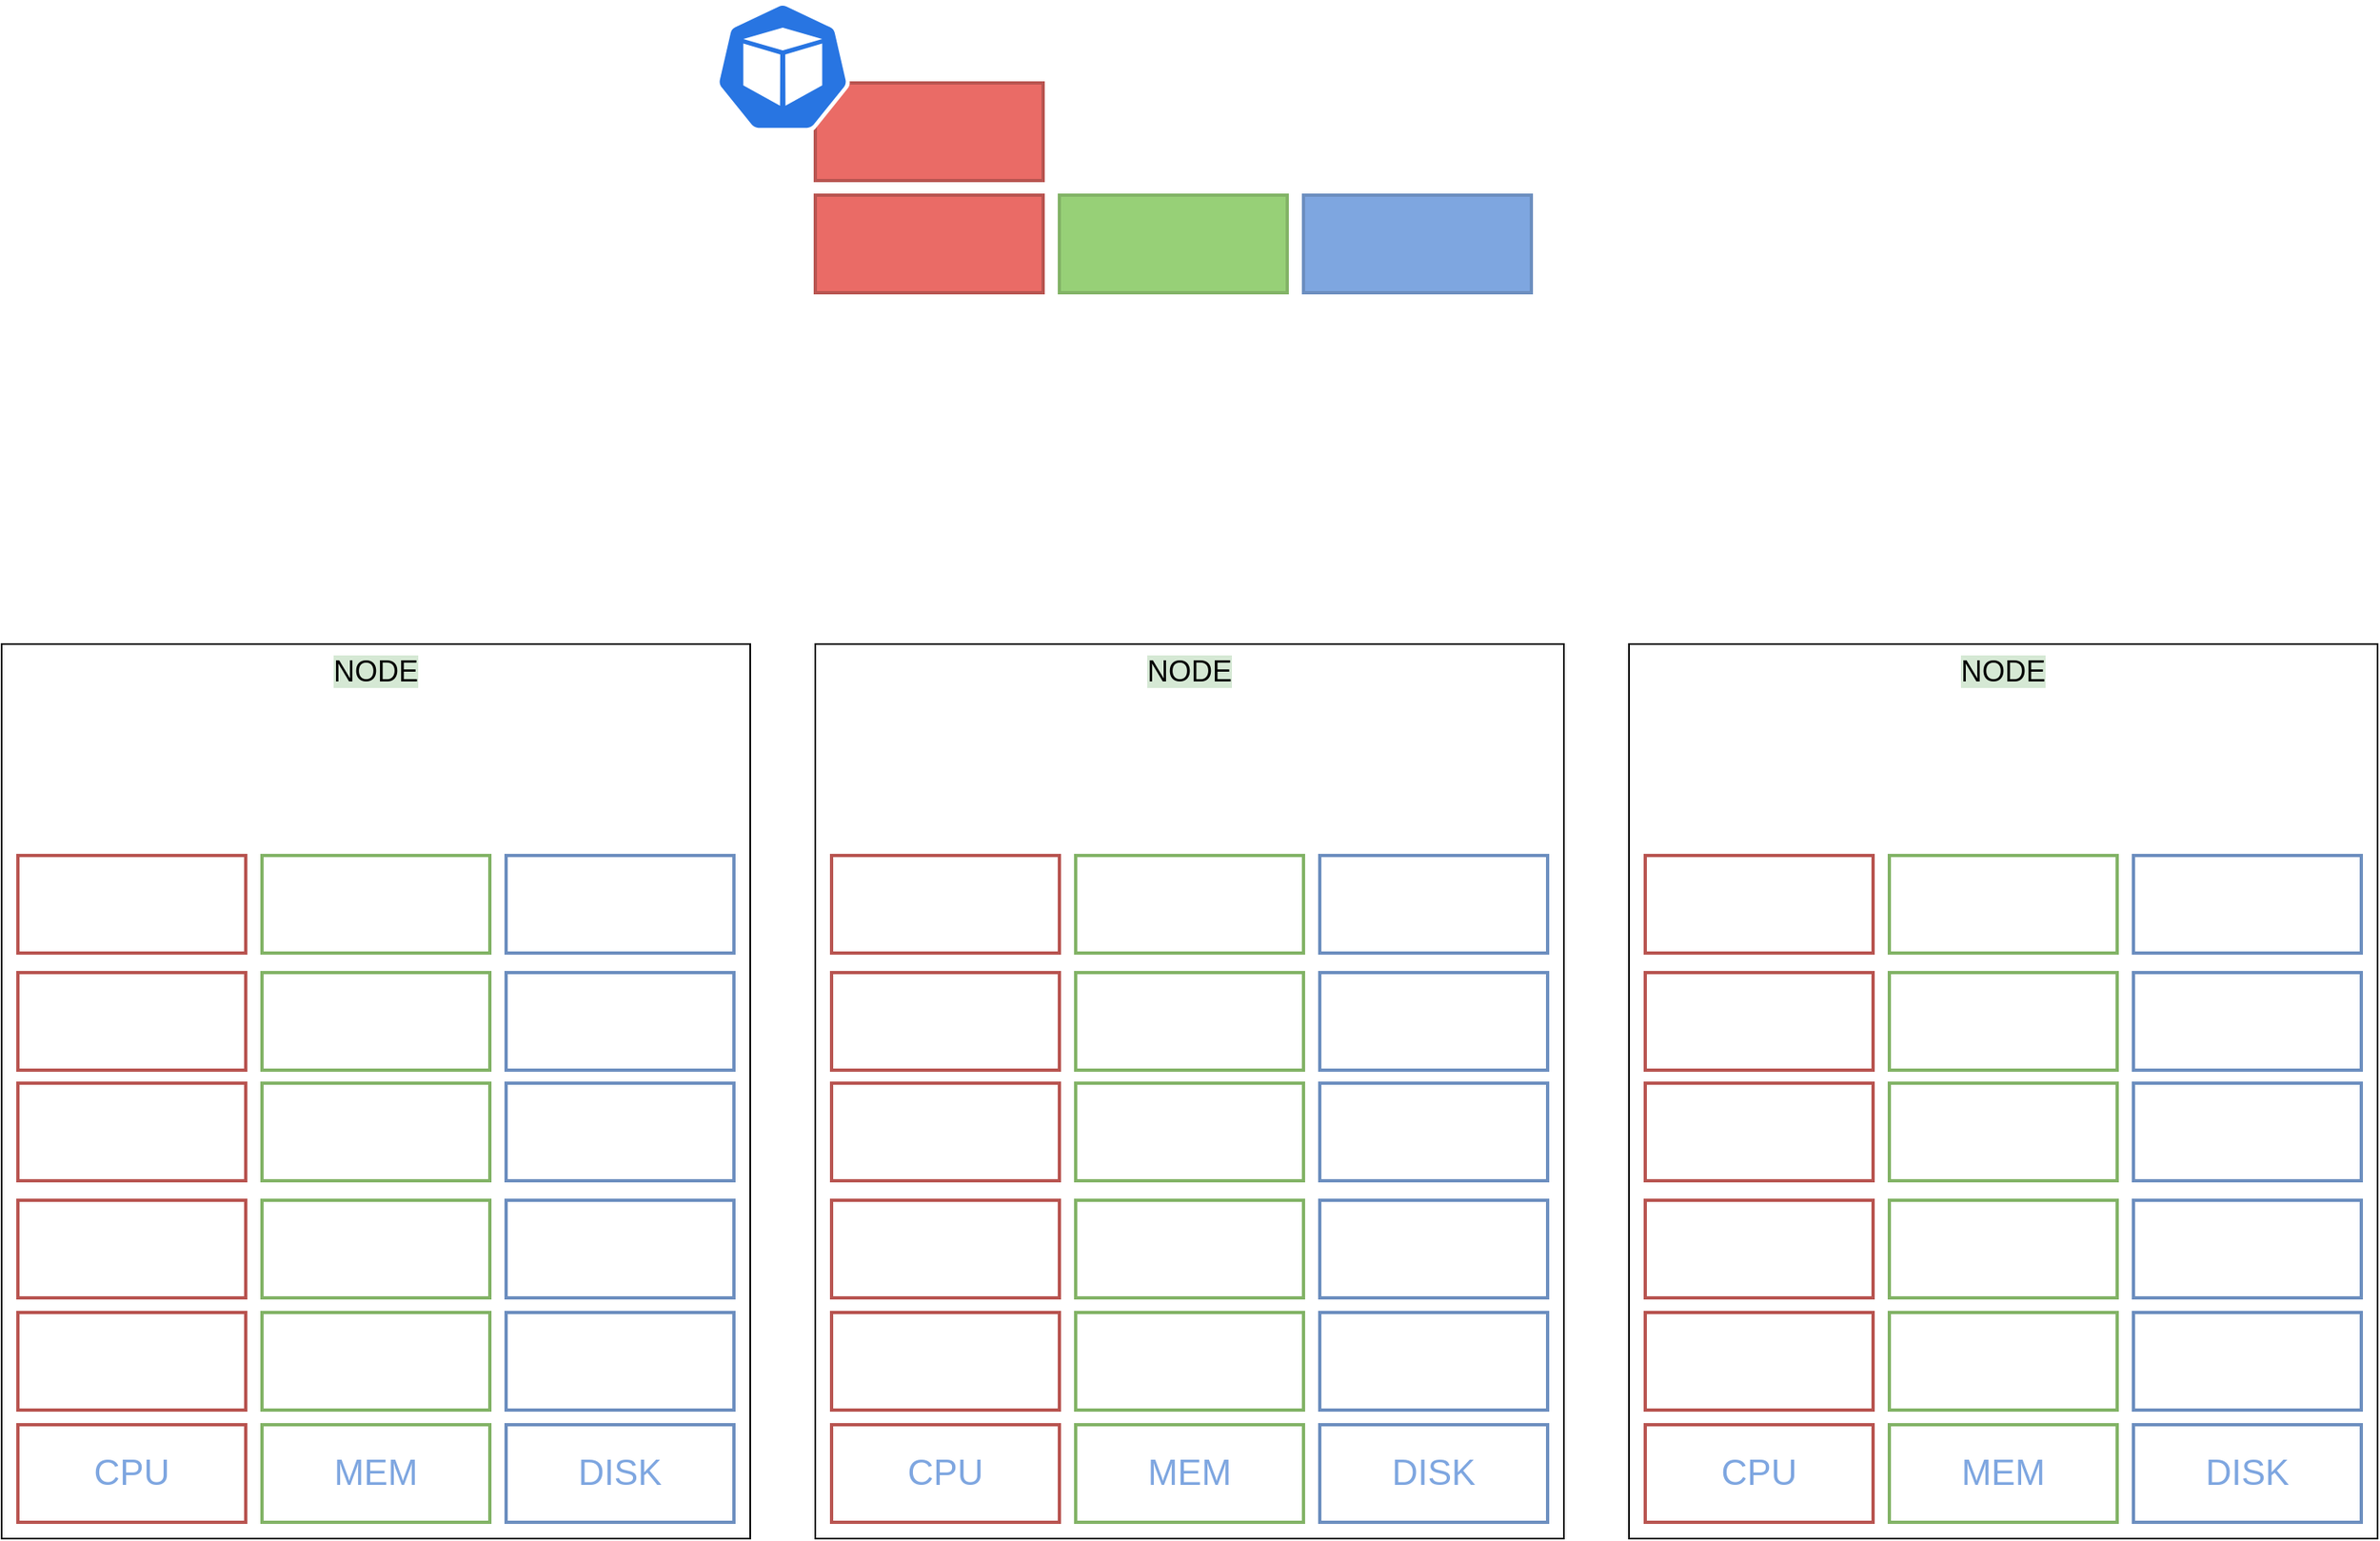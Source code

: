 <mxfile version="20.2.3" type="device" pages="5"><diagram id="YOXGwz7R6KFrsBOywydW" name="Page-1a"><mxGraphModel dx="2598" dy="1680" grid="1" gridSize="10" guides="1" tooltips="1" connect="1" arrows="1" fold="1" page="1" pageScale="1" pageWidth="827" pageHeight="1169" math="0" shadow="0"><root><mxCell id="0"/><mxCell id="1" parent="0"/><mxCell id="VE3xfUhYMp6PZaEqJS0a-1" value="&lt;font style=&quot;font-size: 18px; background-color: rgb(213, 232, 212);&quot;&gt;NODE&lt;/font&gt;" style="rounded=0;whiteSpace=wrap;html=1;align=center;verticalAlign=top;" vertex="1" parent="1"><mxGeometry x="1140" y="565" width="460" height="550" as="geometry"/></mxCell><mxCell id="VE3xfUhYMp6PZaEqJS0a-2" value="&lt;font color=&quot;#7ea6e0&quot;&gt;CPU&lt;/font&gt;" style="rounded=0;whiteSpace=wrap;html=1;shadow=0;labelBackgroundColor=none;strokeColor=#b85450;strokeWidth=2;fillColor=none;fontSize=22;align=center;" vertex="1" parent="1"><mxGeometry x="1150" y="1045" width="140" height="60" as="geometry"/></mxCell><mxCell id="VE3xfUhYMp6PZaEqJS0a-3" value="&lt;font color=&quot;#7ea6e0&quot;&gt;DISK&lt;/font&gt;" style="rounded=0;whiteSpace=wrap;html=1;shadow=0;labelBackgroundColor=none;strokeColor=#6c8ebf;strokeWidth=2;fillColor=none;fontSize=22;align=center;" vertex="1" parent="1"><mxGeometry x="1450" y="1045" width="140" height="60" as="geometry"/></mxCell><mxCell id="VE3xfUhYMp6PZaEqJS0a-4" value="&lt;font color=&quot;#7ea6e0&quot;&gt;MEM&lt;/font&gt;" style="rounded=0;whiteSpace=wrap;html=1;shadow=0;labelBackgroundColor=none;strokeColor=#82b366;strokeWidth=2;fillColor=none;fontSize=22;align=center;" vertex="1" parent="1"><mxGeometry x="1300" y="1045" width="140" height="60" as="geometry"/></mxCell><mxCell id="VE3xfUhYMp6PZaEqJS0a-5" value="" style="rounded=0;whiteSpace=wrap;html=1;shadow=0;labelBackgroundColor=none;strokeColor=#b85450;strokeWidth=2;fillColor=none;fontSize=22;align=left;" vertex="1" parent="1"><mxGeometry x="1150" y="976" width="140" height="60" as="geometry"/></mxCell><mxCell id="VE3xfUhYMp6PZaEqJS0a-6" value="" style="rounded=0;whiteSpace=wrap;html=1;shadow=0;labelBackgroundColor=none;strokeColor=#6c8ebf;strokeWidth=2;fillColor=none;fontSize=22;align=left;" vertex="1" parent="1"><mxGeometry x="1450" y="976" width="140" height="60" as="geometry"/></mxCell><mxCell id="VE3xfUhYMp6PZaEqJS0a-7" value="" style="rounded=0;whiteSpace=wrap;html=1;shadow=0;labelBackgroundColor=none;strokeColor=#82b366;strokeWidth=2;fillColor=none;fontSize=22;align=left;" vertex="1" parent="1"><mxGeometry x="1300" y="976" width="140" height="60" as="geometry"/></mxCell><mxCell id="VE3xfUhYMp6PZaEqJS0a-8" value="" style="rounded=0;whiteSpace=wrap;html=1;shadow=0;labelBackgroundColor=none;strokeColor=#b85450;strokeWidth=2;fillColor=none;fontSize=22;align=left;" vertex="1" parent="1"><mxGeometry x="1150" y="907" width="140" height="60" as="geometry"/></mxCell><mxCell id="VE3xfUhYMp6PZaEqJS0a-9" value="" style="rounded=0;whiteSpace=wrap;html=1;shadow=0;labelBackgroundColor=none;strokeColor=#6c8ebf;strokeWidth=2;fillColor=none;fontSize=22;align=left;" vertex="1" parent="1"><mxGeometry x="1450" y="907" width="140" height="60" as="geometry"/></mxCell><mxCell id="VE3xfUhYMp6PZaEqJS0a-10" value="" style="rounded=0;whiteSpace=wrap;html=1;shadow=0;labelBackgroundColor=none;strokeColor=#82b366;strokeWidth=2;fillColor=none;fontSize=22;align=left;" vertex="1" parent="1"><mxGeometry x="1300" y="907" width="140" height="60" as="geometry"/></mxCell><mxCell id="VE3xfUhYMp6PZaEqJS0a-11" value="" style="rounded=0;whiteSpace=wrap;html=1;shadow=0;labelBackgroundColor=none;strokeColor=#b85450;strokeWidth=2;fillColor=none;fontSize=22;align=left;" vertex="1" parent="1"><mxGeometry x="1150" y="835" width="140" height="60" as="geometry"/></mxCell><mxCell id="VE3xfUhYMp6PZaEqJS0a-12" value="" style="rounded=0;whiteSpace=wrap;html=1;shadow=0;labelBackgroundColor=none;strokeColor=#6c8ebf;strokeWidth=2;fillColor=none;fontSize=22;align=left;" vertex="1" parent="1"><mxGeometry x="1450" y="835" width="140" height="60" as="geometry"/></mxCell><mxCell id="VE3xfUhYMp6PZaEqJS0a-13" value="" style="rounded=0;whiteSpace=wrap;html=1;shadow=0;labelBackgroundColor=none;strokeColor=#82b366;strokeWidth=2;fillColor=none;fontSize=22;align=left;" vertex="1" parent="1"><mxGeometry x="1300" y="835" width="140" height="60" as="geometry"/></mxCell><mxCell id="VE3xfUhYMp6PZaEqJS0a-14" value="" style="rounded=0;whiteSpace=wrap;html=1;shadow=0;labelBackgroundColor=none;strokeColor=#b85450;strokeWidth=2;fillColor=none;fontSize=22;align=left;" vertex="1" parent="1"><mxGeometry x="1150" y="767" width="140" height="60" as="geometry"/></mxCell><mxCell id="VE3xfUhYMp6PZaEqJS0a-15" value="" style="rounded=0;whiteSpace=wrap;html=1;shadow=0;labelBackgroundColor=none;strokeColor=#6c8ebf;strokeWidth=2;fillColor=none;fontSize=22;align=left;" vertex="1" parent="1"><mxGeometry x="1450" y="767" width="140" height="60" as="geometry"/></mxCell><mxCell id="VE3xfUhYMp6PZaEqJS0a-16" value="" style="rounded=0;whiteSpace=wrap;html=1;shadow=0;labelBackgroundColor=none;strokeColor=#82b366;strokeWidth=2;fillColor=none;fontSize=22;align=left;" vertex="1" parent="1"><mxGeometry x="1300" y="767" width="140" height="60" as="geometry"/></mxCell><mxCell id="VE3xfUhYMp6PZaEqJS0a-17" value="" style="rounded=0;whiteSpace=wrap;html=1;shadow=0;labelBackgroundColor=none;strokeColor=#b85450;strokeWidth=2;fillColor=none;fontSize=22;align=left;" vertex="1" parent="1"><mxGeometry x="1150" y="695" width="140" height="60" as="geometry"/></mxCell><mxCell id="VE3xfUhYMp6PZaEqJS0a-18" value="" style="rounded=0;whiteSpace=wrap;html=1;shadow=0;labelBackgroundColor=none;strokeColor=#6c8ebf;strokeWidth=2;fillColor=none;fontSize=22;align=left;" vertex="1" parent="1"><mxGeometry x="1450" y="695" width="140" height="60" as="geometry"/></mxCell><mxCell id="VE3xfUhYMp6PZaEqJS0a-19" value="" style="rounded=0;whiteSpace=wrap;html=1;shadow=0;labelBackgroundColor=none;strokeColor=#82b366;strokeWidth=2;fillColor=none;fontSize=22;align=left;" vertex="1" parent="1"><mxGeometry x="1300" y="695" width="140" height="60" as="geometry"/></mxCell><mxCell id="VE3xfUhYMp6PZaEqJS0a-20" value="&lt;font style=&quot;font-size: 18px; background-color: rgb(213, 232, 212);&quot;&gt;NODE&lt;/font&gt;" style="rounded=0;whiteSpace=wrap;html=1;align=center;verticalAlign=top;" vertex="1" parent="1"><mxGeometry x="640" y="565" width="460" height="550" as="geometry"/></mxCell><mxCell id="VE3xfUhYMp6PZaEqJS0a-21" value="&lt;font color=&quot;#7ea6e0&quot;&gt;CPU&lt;/font&gt;" style="rounded=0;whiteSpace=wrap;html=1;shadow=0;labelBackgroundColor=none;strokeColor=#b85450;strokeWidth=2;fillColor=none;fontSize=22;align=center;" vertex="1" parent="1"><mxGeometry x="650" y="1045" width="140" height="60" as="geometry"/></mxCell><mxCell id="VE3xfUhYMp6PZaEqJS0a-22" value="&lt;font color=&quot;#7ea6e0&quot;&gt;DISK&lt;/font&gt;" style="rounded=0;whiteSpace=wrap;html=1;shadow=0;labelBackgroundColor=none;strokeColor=#6c8ebf;strokeWidth=2;fillColor=none;fontSize=22;align=center;" vertex="1" parent="1"><mxGeometry x="950" y="1045" width="140" height="60" as="geometry"/></mxCell><mxCell id="VE3xfUhYMp6PZaEqJS0a-23" value="MEM" style="rounded=0;whiteSpace=wrap;html=1;shadow=0;labelBackgroundColor=none;strokeColor=#82b366;strokeWidth=2;fillColor=none;fontSize=22;align=center;fontColor=#7EA6E0;" vertex="1" parent="1"><mxGeometry x="800" y="1045" width="140" height="60" as="geometry"/></mxCell><mxCell id="VE3xfUhYMp6PZaEqJS0a-24" value="" style="rounded=0;whiteSpace=wrap;html=1;shadow=0;labelBackgroundColor=none;strokeColor=#b85450;strokeWidth=2;fillColor=none;fontSize=22;align=left;" vertex="1" parent="1"><mxGeometry x="650" y="976" width="140" height="60" as="geometry"/></mxCell><mxCell id="VE3xfUhYMp6PZaEqJS0a-25" value="" style="rounded=0;whiteSpace=wrap;html=1;shadow=0;labelBackgroundColor=none;strokeColor=#6c8ebf;strokeWidth=2;fillColor=none;fontSize=22;align=left;" vertex="1" parent="1"><mxGeometry x="950" y="976" width="140" height="60" as="geometry"/></mxCell><mxCell id="VE3xfUhYMp6PZaEqJS0a-26" value="" style="rounded=0;whiteSpace=wrap;html=1;shadow=0;labelBackgroundColor=none;strokeColor=#82b366;strokeWidth=2;fillColor=none;fontSize=22;align=left;" vertex="1" parent="1"><mxGeometry x="800" y="976" width="140" height="60" as="geometry"/></mxCell><mxCell id="VE3xfUhYMp6PZaEqJS0a-27" value="" style="rounded=0;whiteSpace=wrap;html=1;shadow=0;labelBackgroundColor=none;strokeColor=#b85450;strokeWidth=2;fillColor=none;fontSize=22;align=left;" vertex="1" parent="1"><mxGeometry x="650" y="907" width="140" height="60" as="geometry"/></mxCell><mxCell id="VE3xfUhYMp6PZaEqJS0a-28" value="" style="rounded=0;whiteSpace=wrap;html=1;shadow=0;labelBackgroundColor=none;strokeColor=#6c8ebf;strokeWidth=2;fillColor=none;fontSize=22;align=left;" vertex="1" parent="1"><mxGeometry x="950" y="907" width="140" height="60" as="geometry"/></mxCell><mxCell id="VE3xfUhYMp6PZaEqJS0a-29" value="" style="rounded=0;whiteSpace=wrap;html=1;shadow=0;labelBackgroundColor=none;strokeColor=#82b366;strokeWidth=2;fillColor=none;fontSize=22;align=left;" vertex="1" parent="1"><mxGeometry x="800" y="907" width="140" height="60" as="geometry"/></mxCell><mxCell id="VE3xfUhYMp6PZaEqJS0a-30" value="" style="rounded=0;whiteSpace=wrap;html=1;shadow=0;labelBackgroundColor=none;strokeColor=#b85450;strokeWidth=2;fillColor=none;fontSize=22;align=left;" vertex="1" parent="1"><mxGeometry x="650" y="835" width="140" height="60" as="geometry"/></mxCell><mxCell id="VE3xfUhYMp6PZaEqJS0a-31" value="" style="rounded=0;whiteSpace=wrap;html=1;shadow=0;labelBackgroundColor=none;strokeColor=#6c8ebf;strokeWidth=2;fillColor=none;fontSize=22;align=left;" vertex="1" parent="1"><mxGeometry x="950" y="835" width="140" height="60" as="geometry"/></mxCell><mxCell id="VE3xfUhYMp6PZaEqJS0a-32" value="" style="rounded=0;whiteSpace=wrap;html=1;shadow=0;labelBackgroundColor=none;strokeColor=#82b366;strokeWidth=2;fillColor=none;fontSize=22;align=left;" vertex="1" parent="1"><mxGeometry x="800" y="835" width="140" height="60" as="geometry"/></mxCell><mxCell id="VE3xfUhYMp6PZaEqJS0a-33" value="" style="rounded=0;whiteSpace=wrap;html=1;shadow=0;labelBackgroundColor=none;strokeColor=#b85450;strokeWidth=2;fillColor=none;fontSize=22;align=left;" vertex="1" parent="1"><mxGeometry x="650" y="767" width="140" height="60" as="geometry"/></mxCell><mxCell id="VE3xfUhYMp6PZaEqJS0a-34" value="" style="rounded=0;whiteSpace=wrap;html=1;shadow=0;labelBackgroundColor=none;strokeColor=#6c8ebf;strokeWidth=2;fillColor=none;fontSize=22;align=left;" vertex="1" parent="1"><mxGeometry x="950" y="767" width="140" height="60" as="geometry"/></mxCell><mxCell id="VE3xfUhYMp6PZaEqJS0a-35" value="" style="rounded=0;whiteSpace=wrap;html=1;shadow=0;labelBackgroundColor=none;strokeColor=#82b366;strokeWidth=2;fillColor=none;fontSize=22;align=left;" vertex="1" parent="1"><mxGeometry x="800" y="767" width="140" height="60" as="geometry"/></mxCell><mxCell id="VE3xfUhYMp6PZaEqJS0a-36" value="" style="rounded=0;whiteSpace=wrap;html=1;shadow=0;labelBackgroundColor=none;strokeColor=#b85450;strokeWidth=2;fillColor=none;fontSize=22;align=left;" vertex="1" parent="1"><mxGeometry x="650" y="695" width="140" height="60" as="geometry"/></mxCell><mxCell id="VE3xfUhYMp6PZaEqJS0a-37" value="" style="rounded=0;whiteSpace=wrap;html=1;shadow=0;labelBackgroundColor=none;strokeColor=#6c8ebf;strokeWidth=2;fillColor=none;fontSize=22;align=left;" vertex="1" parent="1"><mxGeometry x="950" y="695" width="140" height="60" as="geometry"/></mxCell><mxCell id="VE3xfUhYMp6PZaEqJS0a-38" value="" style="rounded=0;whiteSpace=wrap;html=1;shadow=0;labelBackgroundColor=none;strokeColor=#82b366;strokeWidth=2;fillColor=none;fontSize=22;align=left;" vertex="1" parent="1"><mxGeometry x="800" y="695" width="140" height="60" as="geometry"/></mxCell><mxCell id="VE3xfUhYMp6PZaEqJS0a-39" value="&lt;font style=&quot;font-size: 18px; background-color: rgb(213, 232, 212);&quot;&gt;NODE&lt;/font&gt;" style="rounded=0;whiteSpace=wrap;html=1;align=center;verticalAlign=top;" vertex="1" parent="1"><mxGeometry x="140" y="565" width="460" height="550" as="geometry"/></mxCell><mxCell id="VE3xfUhYMp6PZaEqJS0a-44" value="" style="rounded=0;whiteSpace=wrap;html=1;shadow=0;labelBackgroundColor=none;strokeColor=#6c8ebf;strokeWidth=2;fillColor=none;fontSize=22;align=left;" vertex="1" parent="1"><mxGeometry x="450" y="976" width="140" height="60" as="geometry"/></mxCell><mxCell id="VE3xfUhYMp6PZaEqJS0a-45" value="" style="rounded=0;whiteSpace=wrap;html=1;shadow=0;labelBackgroundColor=none;strokeColor=#82b366;strokeWidth=2;fillColor=none;fontSize=22;align=left;" vertex="1" parent="1"><mxGeometry x="300" y="976" width="140" height="60" as="geometry"/></mxCell><mxCell id="VE3xfUhYMp6PZaEqJS0a-46" value="" style="rounded=0;whiteSpace=wrap;html=1;shadow=0;labelBackgroundColor=none;strokeColor=#b85450;strokeWidth=2;fillColor=none;fontSize=22;align=left;" vertex="1" parent="1"><mxGeometry x="150" y="907" width="140" height="60" as="geometry"/></mxCell><mxCell id="VE3xfUhYMp6PZaEqJS0a-47" value="" style="rounded=0;whiteSpace=wrap;html=1;shadow=0;labelBackgroundColor=none;strokeColor=#6c8ebf;strokeWidth=2;fillColor=none;fontSize=22;align=left;" vertex="1" parent="1"><mxGeometry x="450" y="907" width="140" height="60" as="geometry"/></mxCell><mxCell id="VE3xfUhYMp6PZaEqJS0a-48" value="" style="rounded=0;whiteSpace=wrap;html=1;shadow=0;labelBackgroundColor=none;strokeColor=#82b366;strokeWidth=2;fillColor=none;fontSize=22;align=left;" vertex="1" parent="1"><mxGeometry x="300" y="907" width="140" height="60" as="geometry"/></mxCell><mxCell id="VE3xfUhYMp6PZaEqJS0a-49" value="" style="rounded=0;whiteSpace=wrap;html=1;shadow=0;labelBackgroundColor=none;strokeColor=#b85450;strokeWidth=2;fillColor=none;fontSize=22;align=left;" vertex="1" parent="1"><mxGeometry x="150" y="835" width="140" height="60" as="geometry"/></mxCell><mxCell id="VE3xfUhYMp6PZaEqJS0a-50" value="" style="rounded=0;whiteSpace=wrap;html=1;shadow=0;labelBackgroundColor=none;strokeColor=#6c8ebf;strokeWidth=2;fillColor=none;fontSize=22;align=left;" vertex="1" parent="1"><mxGeometry x="450" y="835" width="140" height="60" as="geometry"/></mxCell><mxCell id="VE3xfUhYMp6PZaEqJS0a-51" value="" style="rounded=0;whiteSpace=wrap;html=1;shadow=0;labelBackgroundColor=none;strokeColor=#82b366;strokeWidth=2;fillColor=none;fontSize=22;align=left;" vertex="1" parent="1"><mxGeometry x="300" y="835" width="140" height="60" as="geometry"/></mxCell><mxCell id="VE3xfUhYMp6PZaEqJS0a-52" value="" style="rounded=0;whiteSpace=wrap;html=1;shadow=0;labelBackgroundColor=none;strokeColor=#b85450;strokeWidth=2;fillColor=none;fontSize=22;align=left;" vertex="1" parent="1"><mxGeometry x="150" y="767" width="140" height="60" as="geometry"/></mxCell><mxCell id="VE3xfUhYMp6PZaEqJS0a-53" value="" style="rounded=0;whiteSpace=wrap;html=1;shadow=0;labelBackgroundColor=none;strokeColor=#6c8ebf;strokeWidth=2;fillColor=none;fontSize=22;align=left;" vertex="1" parent="1"><mxGeometry x="450" y="767" width="140" height="60" as="geometry"/></mxCell><mxCell id="VE3xfUhYMp6PZaEqJS0a-54" value="" style="rounded=0;whiteSpace=wrap;html=1;shadow=0;labelBackgroundColor=none;strokeColor=#82b366;strokeWidth=2;fillColor=none;fontSize=22;align=left;" vertex="1" parent="1"><mxGeometry x="300" y="767" width="140" height="60" as="geometry"/></mxCell><mxCell id="VE3xfUhYMp6PZaEqJS0a-55" value="" style="rounded=0;whiteSpace=wrap;html=1;shadow=0;labelBackgroundColor=none;strokeColor=#b85450;strokeWidth=2;fillColor=none;fontSize=22;align=left;" vertex="1" parent="1"><mxGeometry x="150" y="695" width="140" height="60" as="geometry"/></mxCell><mxCell id="VE3xfUhYMp6PZaEqJS0a-56" value="" style="rounded=0;whiteSpace=wrap;html=1;shadow=0;labelBackgroundColor=none;strokeColor=#6c8ebf;strokeWidth=2;fillColor=none;fontSize=22;align=left;" vertex="1" parent="1"><mxGeometry x="450" y="695" width="140" height="60" as="geometry"/></mxCell><mxCell id="VE3xfUhYMp6PZaEqJS0a-57" value="" style="rounded=0;whiteSpace=wrap;html=1;shadow=0;labelBackgroundColor=none;strokeColor=#82b366;strokeWidth=2;fillColor=none;fontSize=22;align=left;" vertex="1" parent="1"><mxGeometry x="300" y="695" width="140" height="60" as="geometry"/></mxCell><mxCell id="VE3xfUhYMp6PZaEqJS0a-58" value="" style="rounded=0;whiteSpace=wrap;html=1;shadow=0;labelBackgroundColor=none;strokeColor=#b85450;strokeWidth=2;fillColor=#EA6B66;fontSize=22;align=left;" vertex="1" parent="1"><mxGeometry x="640" y="289" width="140" height="60" as="geometry"/></mxCell><mxCell id="VE3xfUhYMp6PZaEqJS0a-59" value="" style="rounded=0;whiteSpace=wrap;html=1;shadow=0;labelBackgroundColor=none;strokeColor=#6c8ebf;strokeWidth=2;fillColor=#7EA6E0;fontSize=22;align=left;" vertex="1" parent="1"><mxGeometry x="940" y="289" width="140" height="60" as="geometry"/></mxCell><mxCell id="VE3xfUhYMp6PZaEqJS0a-60" value="" style="rounded=0;whiteSpace=wrap;html=1;shadow=0;labelBackgroundColor=none;strokeColor=#82b366;strokeWidth=2;fillColor=#97D077;fontSize=22;align=left;" vertex="1" parent="1"><mxGeometry x="790" y="289" width="140" height="60" as="geometry"/></mxCell><mxCell id="VE3xfUhYMp6PZaEqJS0a-61" value="" style="rounded=0;whiteSpace=wrap;html=1;shadow=0;labelBackgroundColor=none;strokeColor=#b85450;strokeWidth=2;fillColor=#EA6B66;fontSize=22;align=left;" vertex="1" parent="1"><mxGeometry x="640" y="220" width="140" height="60" as="geometry"/></mxCell><mxCell id="VE3xfUhYMp6PZaEqJS0a-62" value="" style="sketch=0;html=1;dashed=0;whitespace=wrap;fillColor=#2875E2;strokeColor=#ffffff;points=[[0.005,0.63,0],[0.1,0.2,0],[0.9,0.2,0],[0.5,0,0],[0.995,0.63,0],[0.72,0.99,0],[0.5,1,0],[0.28,0.99,0]];shape=mxgraph.kubernetes.icon;prIcon=pod;labelBackgroundColor=#D5E8D4;fontSize=18;" vertex="1" parent="1"><mxGeometry x="570" y="170" width="100" height="80" as="geometry"/></mxCell><mxCell id="VE3xfUhYMp6PZaEqJS0a-65" value="&lt;font color=&quot;#7ea6e0&quot;&gt;CPU&lt;/font&gt;" style="rounded=0;whiteSpace=wrap;html=1;shadow=0;labelBackgroundColor=none;strokeColor=#b85450;strokeWidth=2;fillColor=none;fontSize=22;align=center;" vertex="1" parent="1"><mxGeometry x="150" y="1045" width="140" height="60" as="geometry"/></mxCell><mxCell id="VE3xfUhYMp6PZaEqJS0a-66" value="&lt;font color=&quot;#7ea6e0&quot;&gt;DISK&lt;/font&gt;" style="rounded=0;whiteSpace=wrap;html=1;shadow=0;labelBackgroundColor=none;strokeColor=#6c8ebf;strokeWidth=2;fillColor=none;fontSize=22;align=center;" vertex="1" parent="1"><mxGeometry x="450" y="1045" width="140" height="60" as="geometry"/></mxCell><mxCell id="VE3xfUhYMp6PZaEqJS0a-67" value="&lt;font color=&quot;#7ea6e0&quot;&gt;MEM&lt;/font&gt;" style="rounded=0;whiteSpace=wrap;html=1;shadow=0;labelBackgroundColor=none;strokeColor=#82b366;strokeWidth=2;fillColor=none;fontSize=22;align=center;" vertex="1" parent="1"><mxGeometry x="300" y="1045" width="140" height="60" as="geometry"/></mxCell><mxCell id="VE3xfUhYMp6PZaEqJS0a-68" value="" style="rounded=0;whiteSpace=wrap;html=1;shadow=0;labelBackgroundColor=none;strokeColor=#b85450;strokeWidth=2;fillColor=none;fontSize=22;align=left;" vertex="1" parent="1"><mxGeometry x="150" y="976" width="140" height="60" as="geometry"/></mxCell></root></mxGraphModel></diagram><diagram id="hZVWSWpKoPURESAYAoV6" name="Page-1"><mxGraphModel dx="3463" dy="2240" grid="1" gridSize="10" guides="1" tooltips="1" connect="1" arrows="1" fold="1" page="1" pageScale="1" pageWidth="827" pageHeight="1169" math="0" shadow="0"><root><mxCell id="0"/><mxCell id="1" parent="0"/><mxCell id="kkRkRArU3vuwToWTTjqr-26" value="&lt;font style=&quot;font-size: 18px; background-color: rgb(213, 232, 212);&quot;&gt;NODE&lt;/font&gt;" style="rounded=0;whiteSpace=wrap;html=1;align=center;verticalAlign=top;" parent="1" vertex="1"><mxGeometry x="1140" y="565" width="460" height="550" as="geometry"/></mxCell><mxCell id="kkRkRArU3vuwToWTTjqr-14" value="&lt;font color=&quot;#7ea6e0&quot;&gt;CPU&lt;/font&gt;" style="rounded=0;whiteSpace=wrap;html=1;shadow=0;labelBackgroundColor=none;strokeColor=#b85450;strokeWidth=2;fillColor=none;fontSize=22;align=center;" parent="1" vertex="1"><mxGeometry x="1150" y="1045" width="140" height="60" as="geometry"/></mxCell><mxCell id="kkRkRArU3vuwToWTTjqr-15" value="&lt;font color=&quot;#7ea6e0&quot;&gt;DISK&lt;/font&gt;" style="rounded=0;whiteSpace=wrap;html=1;shadow=0;labelBackgroundColor=none;strokeColor=#6c8ebf;strokeWidth=2;fillColor=none;fontSize=22;align=center;" parent="1" vertex="1"><mxGeometry x="1450" y="1045" width="140" height="60" as="geometry"/></mxCell><mxCell id="kkRkRArU3vuwToWTTjqr-16" value="&lt;font color=&quot;#7ea6e0&quot;&gt;MEM&lt;/font&gt;" style="rounded=0;whiteSpace=wrap;html=1;shadow=0;labelBackgroundColor=none;strokeColor=#82b366;strokeWidth=2;fillColor=none;fontSize=22;align=center;" parent="1" vertex="1"><mxGeometry x="1300" y="1045" width="140" height="60" as="geometry"/></mxCell><mxCell id="kkRkRArU3vuwToWTTjqr-17" value="" style="rounded=0;whiteSpace=wrap;html=1;shadow=0;labelBackgroundColor=none;strokeColor=#b85450;strokeWidth=2;fillColor=none;fontSize=22;align=left;" parent="1" vertex="1"><mxGeometry x="1150" y="976" width="140" height="60" as="geometry"/></mxCell><mxCell id="kkRkRArU3vuwToWTTjqr-18" value="" style="rounded=0;whiteSpace=wrap;html=1;shadow=0;labelBackgroundColor=none;strokeColor=#6c8ebf;strokeWidth=2;fillColor=none;fontSize=22;align=left;" parent="1" vertex="1"><mxGeometry x="1450" y="976" width="140" height="60" as="geometry"/></mxCell><mxCell id="kkRkRArU3vuwToWTTjqr-19" value="" style="rounded=0;whiteSpace=wrap;html=1;shadow=0;labelBackgroundColor=none;strokeColor=#82b366;strokeWidth=2;fillColor=none;fontSize=22;align=left;" parent="1" vertex="1"><mxGeometry x="1300" y="976" width="140" height="60" as="geometry"/></mxCell><mxCell id="kkRkRArU3vuwToWTTjqr-27" value="" style="rounded=0;whiteSpace=wrap;html=1;shadow=0;labelBackgroundColor=none;strokeColor=#b85450;strokeWidth=2;fillColor=none;fontSize=22;align=left;" parent="1" vertex="1"><mxGeometry x="1150" y="907" width="140" height="60" as="geometry"/></mxCell><mxCell id="kkRkRArU3vuwToWTTjqr-28" value="" style="rounded=0;whiteSpace=wrap;html=1;shadow=0;labelBackgroundColor=none;strokeColor=#6c8ebf;strokeWidth=2;fillColor=none;fontSize=22;align=left;" parent="1" vertex="1"><mxGeometry x="1450" y="907" width="140" height="60" as="geometry"/></mxCell><mxCell id="kkRkRArU3vuwToWTTjqr-29" value="" style="rounded=0;whiteSpace=wrap;html=1;shadow=0;labelBackgroundColor=none;strokeColor=#82b366;strokeWidth=2;fillColor=none;fontSize=22;align=left;" parent="1" vertex="1"><mxGeometry x="1300" y="907" width="140" height="60" as="geometry"/></mxCell><mxCell id="kkRkRArU3vuwToWTTjqr-30" value="" style="rounded=0;whiteSpace=wrap;html=1;shadow=0;labelBackgroundColor=none;strokeColor=#b85450;strokeWidth=2;fillColor=none;fontSize=22;align=left;" parent="1" vertex="1"><mxGeometry x="1150" y="835" width="140" height="60" as="geometry"/></mxCell><mxCell id="kkRkRArU3vuwToWTTjqr-31" value="" style="rounded=0;whiteSpace=wrap;html=1;shadow=0;labelBackgroundColor=none;strokeColor=#6c8ebf;strokeWidth=2;fillColor=none;fontSize=22;align=left;" parent="1" vertex="1"><mxGeometry x="1450" y="835" width="140" height="60" as="geometry"/></mxCell><mxCell id="kkRkRArU3vuwToWTTjqr-32" value="" style="rounded=0;whiteSpace=wrap;html=1;shadow=0;labelBackgroundColor=none;strokeColor=#82b366;strokeWidth=2;fillColor=none;fontSize=22;align=left;" parent="1" vertex="1"><mxGeometry x="1300" y="835" width="140" height="60" as="geometry"/></mxCell><mxCell id="kkRkRArU3vuwToWTTjqr-33" value="" style="rounded=0;whiteSpace=wrap;html=1;shadow=0;labelBackgroundColor=none;strokeColor=#b85450;strokeWidth=2;fillColor=none;fontSize=22;align=left;" parent="1" vertex="1"><mxGeometry x="1150" y="767" width="140" height="60" as="geometry"/></mxCell><mxCell id="kkRkRArU3vuwToWTTjqr-34" value="" style="rounded=0;whiteSpace=wrap;html=1;shadow=0;labelBackgroundColor=none;strokeColor=#6c8ebf;strokeWidth=2;fillColor=none;fontSize=22;align=left;" parent="1" vertex="1"><mxGeometry x="1450" y="767" width="140" height="60" as="geometry"/></mxCell><mxCell id="kkRkRArU3vuwToWTTjqr-35" value="" style="rounded=0;whiteSpace=wrap;html=1;shadow=0;labelBackgroundColor=none;strokeColor=#82b366;strokeWidth=2;fillColor=none;fontSize=22;align=left;" parent="1" vertex="1"><mxGeometry x="1300" y="767" width="140" height="60" as="geometry"/></mxCell><mxCell id="kkRkRArU3vuwToWTTjqr-36" value="" style="rounded=0;whiteSpace=wrap;html=1;shadow=0;labelBackgroundColor=none;strokeColor=#b85450;strokeWidth=2;fillColor=none;fontSize=22;align=left;" parent="1" vertex="1"><mxGeometry x="1150" y="695" width="140" height="60" as="geometry"/></mxCell><mxCell id="kkRkRArU3vuwToWTTjqr-37" value="" style="rounded=0;whiteSpace=wrap;html=1;shadow=0;labelBackgroundColor=none;strokeColor=#6c8ebf;strokeWidth=2;fillColor=none;fontSize=22;align=left;" parent="1" vertex="1"><mxGeometry x="1450" y="695" width="140" height="60" as="geometry"/></mxCell><mxCell id="kkRkRArU3vuwToWTTjqr-38" value="" style="rounded=0;whiteSpace=wrap;html=1;shadow=0;labelBackgroundColor=none;strokeColor=#82b366;strokeWidth=2;fillColor=none;fontSize=22;align=left;" parent="1" vertex="1"><mxGeometry x="1300" y="695" width="140" height="60" as="geometry"/></mxCell><mxCell id="kkRkRArU3vuwToWTTjqr-39" value="&lt;font style=&quot;font-size: 18px; background-color: rgb(213, 232, 212);&quot;&gt;NODE&lt;/font&gt;" style="rounded=0;whiteSpace=wrap;html=1;align=center;verticalAlign=top;" parent="1" vertex="1"><mxGeometry x="640" y="565" width="460" height="550" as="geometry"/></mxCell><mxCell id="kkRkRArU3vuwToWTTjqr-40" value="&lt;font color=&quot;#7ea6e0&quot;&gt;CPU&lt;/font&gt;" style="rounded=0;whiteSpace=wrap;html=1;shadow=0;labelBackgroundColor=none;strokeColor=#b85450;strokeWidth=2;fillColor=none;fontSize=22;align=center;" parent="1" vertex="1"><mxGeometry x="650" y="1045" width="140" height="60" as="geometry"/></mxCell><mxCell id="kkRkRArU3vuwToWTTjqr-41" value="&lt;font color=&quot;#7ea6e0&quot;&gt;DISK&lt;/font&gt;" style="rounded=0;whiteSpace=wrap;html=1;shadow=0;labelBackgroundColor=none;strokeColor=#6c8ebf;strokeWidth=2;fillColor=none;fontSize=22;align=center;" parent="1" vertex="1"><mxGeometry x="950" y="1045" width="140" height="60" as="geometry"/></mxCell><mxCell id="kkRkRArU3vuwToWTTjqr-42" value="MEM" style="rounded=0;whiteSpace=wrap;html=1;shadow=0;labelBackgroundColor=none;strokeColor=#82b366;strokeWidth=2;fillColor=none;fontSize=22;align=center;fontColor=#7EA6E0;" parent="1" vertex="1"><mxGeometry x="800" y="1045" width="140" height="60" as="geometry"/></mxCell><mxCell id="kkRkRArU3vuwToWTTjqr-43" value="" style="rounded=0;whiteSpace=wrap;html=1;shadow=0;labelBackgroundColor=none;strokeColor=#b85450;strokeWidth=2;fillColor=none;fontSize=22;align=left;" parent="1" vertex="1"><mxGeometry x="650" y="976" width="140" height="60" as="geometry"/></mxCell><mxCell id="kkRkRArU3vuwToWTTjqr-44" value="" style="rounded=0;whiteSpace=wrap;html=1;shadow=0;labelBackgroundColor=none;strokeColor=#6c8ebf;strokeWidth=2;fillColor=none;fontSize=22;align=left;" parent="1" vertex="1"><mxGeometry x="950" y="976" width="140" height="60" as="geometry"/></mxCell><mxCell id="kkRkRArU3vuwToWTTjqr-45" value="" style="rounded=0;whiteSpace=wrap;html=1;shadow=0;labelBackgroundColor=none;strokeColor=#82b366;strokeWidth=2;fillColor=none;fontSize=22;align=left;" parent="1" vertex="1"><mxGeometry x="800" y="976" width="140" height="60" as="geometry"/></mxCell><mxCell id="kkRkRArU3vuwToWTTjqr-46" value="" style="rounded=0;whiteSpace=wrap;html=1;shadow=0;labelBackgroundColor=none;strokeColor=#b85450;strokeWidth=2;fillColor=none;fontSize=22;align=left;" parent="1" vertex="1"><mxGeometry x="650" y="907" width="140" height="60" as="geometry"/></mxCell><mxCell id="kkRkRArU3vuwToWTTjqr-47" value="" style="rounded=0;whiteSpace=wrap;html=1;shadow=0;labelBackgroundColor=none;strokeColor=#6c8ebf;strokeWidth=2;fillColor=none;fontSize=22;align=left;" parent="1" vertex="1"><mxGeometry x="950" y="907" width="140" height="60" as="geometry"/></mxCell><mxCell id="kkRkRArU3vuwToWTTjqr-48" value="" style="rounded=0;whiteSpace=wrap;html=1;shadow=0;labelBackgroundColor=none;strokeColor=#82b366;strokeWidth=2;fillColor=none;fontSize=22;align=left;" parent="1" vertex="1"><mxGeometry x="800" y="907" width="140" height="60" as="geometry"/></mxCell><mxCell id="kkRkRArU3vuwToWTTjqr-49" value="" style="rounded=0;whiteSpace=wrap;html=1;shadow=0;labelBackgroundColor=none;strokeColor=#b85450;strokeWidth=2;fillColor=none;fontSize=22;align=left;" parent="1" vertex="1"><mxGeometry x="650" y="835" width="140" height="60" as="geometry"/></mxCell><mxCell id="kkRkRArU3vuwToWTTjqr-50" value="" style="rounded=0;whiteSpace=wrap;html=1;shadow=0;labelBackgroundColor=none;strokeColor=#6c8ebf;strokeWidth=2;fillColor=none;fontSize=22;align=left;" parent="1" vertex="1"><mxGeometry x="950" y="835" width="140" height="60" as="geometry"/></mxCell><mxCell id="kkRkRArU3vuwToWTTjqr-51" value="" style="rounded=0;whiteSpace=wrap;html=1;shadow=0;labelBackgroundColor=none;strokeColor=#82b366;strokeWidth=2;fillColor=none;fontSize=22;align=left;" parent="1" vertex="1"><mxGeometry x="800" y="835" width="140" height="60" as="geometry"/></mxCell><mxCell id="kkRkRArU3vuwToWTTjqr-52" value="" style="rounded=0;whiteSpace=wrap;html=1;shadow=0;labelBackgroundColor=none;strokeColor=#b85450;strokeWidth=2;fillColor=none;fontSize=22;align=left;" parent="1" vertex="1"><mxGeometry x="650" y="767" width="140" height="60" as="geometry"/></mxCell><mxCell id="kkRkRArU3vuwToWTTjqr-53" value="" style="rounded=0;whiteSpace=wrap;html=1;shadow=0;labelBackgroundColor=none;strokeColor=#6c8ebf;strokeWidth=2;fillColor=none;fontSize=22;align=left;" parent="1" vertex="1"><mxGeometry x="950" y="767" width="140" height="60" as="geometry"/></mxCell><mxCell id="kkRkRArU3vuwToWTTjqr-54" value="" style="rounded=0;whiteSpace=wrap;html=1;shadow=0;labelBackgroundColor=none;strokeColor=#82b366;strokeWidth=2;fillColor=none;fontSize=22;align=left;" parent="1" vertex="1"><mxGeometry x="800" y="767" width="140" height="60" as="geometry"/></mxCell><mxCell id="kkRkRArU3vuwToWTTjqr-55" value="" style="rounded=0;whiteSpace=wrap;html=1;shadow=0;labelBackgroundColor=none;strokeColor=#b85450;strokeWidth=2;fillColor=none;fontSize=22;align=left;" parent="1" vertex="1"><mxGeometry x="650" y="695" width="140" height="60" as="geometry"/></mxCell><mxCell id="kkRkRArU3vuwToWTTjqr-56" value="" style="rounded=0;whiteSpace=wrap;html=1;shadow=0;labelBackgroundColor=none;strokeColor=#6c8ebf;strokeWidth=2;fillColor=none;fontSize=22;align=left;" parent="1" vertex="1"><mxGeometry x="950" y="695" width="140" height="60" as="geometry"/></mxCell><mxCell id="kkRkRArU3vuwToWTTjqr-57" value="" style="rounded=0;whiteSpace=wrap;html=1;shadow=0;labelBackgroundColor=none;strokeColor=#82b366;strokeWidth=2;fillColor=none;fontSize=22;align=left;" parent="1" vertex="1"><mxGeometry x="800" y="695" width="140" height="60" as="geometry"/></mxCell><mxCell id="kkRkRArU3vuwToWTTjqr-59" value="&lt;font style=&quot;font-size: 18px; background-color: rgb(213, 232, 212);&quot;&gt;NODE&lt;/font&gt;" style="rounded=0;whiteSpace=wrap;html=1;align=center;verticalAlign=top;" parent="1" vertex="1"><mxGeometry x="140" y="565" width="460" height="550" as="geometry"/></mxCell><mxCell id="kkRkRArU3vuwToWTTjqr-60" value="&lt;font color=&quot;#7ea6e0&quot;&gt;CPU&lt;/font&gt;" style="rounded=0;whiteSpace=wrap;html=1;shadow=0;labelBackgroundColor=none;strokeColor=#b85450;strokeWidth=2;fillColor=#EA6B66;fontSize=22;align=center;" parent="1" vertex="1"><mxGeometry x="150" y="1045" width="140" height="60" as="geometry"/></mxCell><mxCell id="kkRkRArU3vuwToWTTjqr-61" value="&lt;font color=&quot;#d5e8d4&quot;&gt;DISK&lt;/font&gt;" style="rounded=0;whiteSpace=wrap;html=1;shadow=0;labelBackgroundColor=none;strokeColor=#6c8ebf;strokeWidth=2;fillColor=#7EA6E0;fontSize=22;align=center;" parent="1" vertex="1"><mxGeometry x="450" y="1045" width="140" height="60" as="geometry"/></mxCell><mxCell id="kkRkRArU3vuwToWTTjqr-62" value="&lt;font color=&quot;#7ea6e0&quot;&gt;MEM&lt;/font&gt;" style="rounded=0;whiteSpace=wrap;html=1;shadow=0;labelBackgroundColor=none;strokeColor=#82b366;strokeWidth=2;fillColor=#97D077;fontSize=22;align=center;" parent="1" vertex="1"><mxGeometry x="300" y="1045" width="140" height="60" as="geometry"/></mxCell><mxCell id="kkRkRArU3vuwToWTTjqr-63" value="" style="rounded=0;whiteSpace=wrap;html=1;shadow=0;labelBackgroundColor=none;strokeColor=#b85450;strokeWidth=2;fillColor=#EA6B66;fontSize=22;align=left;" parent="1" vertex="1"><mxGeometry x="150" y="976" width="140" height="60" as="geometry"/></mxCell><mxCell id="kkRkRArU3vuwToWTTjqr-64" value="" style="rounded=0;whiteSpace=wrap;html=1;shadow=0;labelBackgroundColor=none;strokeColor=#6c8ebf;strokeWidth=2;fillColor=none;fontSize=22;align=left;" parent="1" vertex="1"><mxGeometry x="450" y="976" width="140" height="60" as="geometry"/></mxCell><mxCell id="kkRkRArU3vuwToWTTjqr-65" value="" style="rounded=0;whiteSpace=wrap;html=1;shadow=0;labelBackgroundColor=none;strokeColor=#82b366;strokeWidth=2;fillColor=none;fontSize=22;align=left;" parent="1" vertex="1"><mxGeometry x="300" y="976" width="140" height="60" as="geometry"/></mxCell><mxCell id="kkRkRArU3vuwToWTTjqr-66" value="" style="rounded=0;whiteSpace=wrap;html=1;shadow=0;labelBackgroundColor=none;strokeColor=#b85450;strokeWidth=2;fillColor=none;fontSize=22;align=left;" parent="1" vertex="1"><mxGeometry x="150" y="907" width="140" height="60" as="geometry"/></mxCell><mxCell id="kkRkRArU3vuwToWTTjqr-67" value="" style="rounded=0;whiteSpace=wrap;html=1;shadow=0;labelBackgroundColor=none;strokeColor=#6c8ebf;strokeWidth=2;fillColor=none;fontSize=22;align=left;" parent="1" vertex="1"><mxGeometry x="450" y="907" width="140" height="60" as="geometry"/></mxCell><mxCell id="kkRkRArU3vuwToWTTjqr-68" value="" style="rounded=0;whiteSpace=wrap;html=1;shadow=0;labelBackgroundColor=none;strokeColor=#82b366;strokeWidth=2;fillColor=none;fontSize=22;align=left;" parent="1" vertex="1"><mxGeometry x="300" y="907" width="140" height="60" as="geometry"/></mxCell><mxCell id="kkRkRArU3vuwToWTTjqr-69" value="" style="rounded=0;whiteSpace=wrap;html=1;shadow=0;labelBackgroundColor=none;strokeColor=#b85450;strokeWidth=2;fillColor=none;fontSize=22;align=left;" parent="1" vertex="1"><mxGeometry x="150" y="835" width="140" height="60" as="geometry"/></mxCell><mxCell id="kkRkRArU3vuwToWTTjqr-70" value="" style="rounded=0;whiteSpace=wrap;html=1;shadow=0;labelBackgroundColor=none;strokeColor=#6c8ebf;strokeWidth=2;fillColor=none;fontSize=22;align=left;" parent="1" vertex="1"><mxGeometry x="450" y="835" width="140" height="60" as="geometry"/></mxCell><mxCell id="kkRkRArU3vuwToWTTjqr-71" value="" style="rounded=0;whiteSpace=wrap;html=1;shadow=0;labelBackgroundColor=none;strokeColor=#82b366;strokeWidth=2;fillColor=none;fontSize=22;align=left;" parent="1" vertex="1"><mxGeometry x="300" y="835" width="140" height="60" as="geometry"/></mxCell><mxCell id="kkRkRArU3vuwToWTTjqr-72" value="" style="rounded=0;whiteSpace=wrap;html=1;shadow=0;labelBackgroundColor=none;strokeColor=#b85450;strokeWidth=2;fillColor=none;fontSize=22;align=left;" parent="1" vertex="1"><mxGeometry x="150" y="767" width="140" height="60" as="geometry"/></mxCell><mxCell id="kkRkRArU3vuwToWTTjqr-73" value="" style="rounded=0;whiteSpace=wrap;html=1;shadow=0;labelBackgroundColor=none;strokeColor=#6c8ebf;strokeWidth=2;fillColor=none;fontSize=22;align=left;" parent="1" vertex="1"><mxGeometry x="450" y="767" width="140" height="60" as="geometry"/></mxCell><mxCell id="kkRkRArU3vuwToWTTjqr-74" value="" style="rounded=0;whiteSpace=wrap;html=1;shadow=0;labelBackgroundColor=none;strokeColor=#82b366;strokeWidth=2;fillColor=none;fontSize=22;align=left;" parent="1" vertex="1"><mxGeometry x="300" y="767" width="140" height="60" as="geometry"/></mxCell><mxCell id="kkRkRArU3vuwToWTTjqr-75" value="" style="rounded=0;whiteSpace=wrap;html=1;shadow=0;labelBackgroundColor=none;strokeColor=#b85450;strokeWidth=2;fillColor=none;fontSize=22;align=left;" parent="1" vertex="1"><mxGeometry x="150" y="695" width="140" height="60" as="geometry"/></mxCell><mxCell id="kkRkRArU3vuwToWTTjqr-76" value="" style="rounded=0;whiteSpace=wrap;html=1;shadow=0;labelBackgroundColor=none;strokeColor=#6c8ebf;strokeWidth=2;fillColor=none;fontSize=22;align=left;" parent="1" vertex="1"><mxGeometry x="450" y="695" width="140" height="60" as="geometry"/></mxCell><mxCell id="kkRkRArU3vuwToWTTjqr-77" value="" style="rounded=0;whiteSpace=wrap;html=1;shadow=0;labelBackgroundColor=none;strokeColor=#82b366;strokeWidth=2;fillColor=none;fontSize=22;align=left;" parent="1" vertex="1"><mxGeometry x="300" y="695" width="140" height="60" as="geometry"/></mxCell><mxCell id="kkRkRArU3vuwToWTTjqr-79" value="" style="rounded=0;whiteSpace=wrap;html=1;shadow=0;labelBackgroundColor=none;strokeColor=#b85450;strokeWidth=2;fillColor=#EA6B66;fontSize=22;align=left;" parent="1" vertex="1"><mxGeometry x="640" y="289" width="140" height="60" as="geometry"/></mxCell><mxCell id="kkRkRArU3vuwToWTTjqr-80" value="" style="rounded=0;whiteSpace=wrap;html=1;shadow=0;labelBackgroundColor=none;strokeColor=#6c8ebf;strokeWidth=2;fillColor=#7EA6E0;fontSize=22;align=left;" parent="1" vertex="1"><mxGeometry x="940" y="289" width="140" height="60" as="geometry"/></mxCell><mxCell id="kkRkRArU3vuwToWTTjqr-81" value="" style="rounded=0;whiteSpace=wrap;html=1;shadow=0;labelBackgroundColor=none;strokeColor=#82b366;strokeWidth=2;fillColor=#97D077;fontSize=22;align=left;" parent="1" vertex="1"><mxGeometry x="790" y="289" width="140" height="60" as="geometry"/></mxCell><mxCell id="kkRkRArU3vuwToWTTjqr-82" value="" style="rounded=0;whiteSpace=wrap;html=1;shadow=0;labelBackgroundColor=none;strokeColor=#b85450;strokeWidth=2;fillColor=#EA6B66;fontSize=22;align=left;" parent="1" vertex="1"><mxGeometry x="640" y="220" width="140" height="60" as="geometry"/></mxCell><mxCell id="kkRkRArU3vuwToWTTjqr-85" value="" style="sketch=0;html=1;dashed=0;whitespace=wrap;fillColor=#2875E2;strokeColor=#ffffff;points=[[0.005,0.63,0],[0.1,0.2,0],[0.9,0.2,0],[0.5,0,0],[0.995,0.63,0],[0.72,0.99,0],[0.5,1,0],[0.28,0.99,0]];shape=mxgraph.kubernetes.icon;prIcon=pod;labelBackgroundColor=#D5E8D4;fontSize=18;" parent="1" vertex="1"><mxGeometry x="570" y="170" width="100" height="80" as="geometry"/></mxCell><mxCell id="kkRkRArU3vuwToWTTjqr-87" value="" style="sketch=0;html=1;dashed=0;whitespace=wrap;fillColor=#2875E2;strokeColor=#ffffff;points=[[0.005,0.63,0],[0.1,0.2,0],[0.9,0.2,0],[0.5,0,0],[0.995,0.63,0],[0.72,0.99,0],[0.5,1,0],[0.28,0.99,0]];shape=mxgraph.kubernetes.icon;prIcon=pod;labelBackgroundColor=#D5E8D4;fontSize=18;" parent="1" vertex="1"><mxGeometry x="80" y="930" width="100" height="80" as="geometry"/></mxCell><mxCell id="lnWWRnc1-E07r_Ay36-U-1" value="" style="shape=flexArrow;endArrow=classic;html=1;rounded=0;fontSize=18;fontColor=#7EA6E0;width=13.333;endSize=10.55;entryX=0.5;entryY=0;entryDx=0;entryDy=0;fillColor=#dae8fc;strokeColor=#6c8ebf;" parent="1" edge="1"><mxGeometry width="50" height="50" relative="1" as="geometry"><mxPoint x="850" y="370" as="sourcePoint"/><mxPoint x="385" y="554" as="targetPoint"/></mxGeometry></mxCell></root></mxGraphModel></diagram><diagram id="sX0dm2G3vX2yKwlah_3k" name="Page-2"><mxGraphModel dx="2598" dy="1680" grid="1" gridSize="10" guides="1" tooltips="1" connect="1" arrows="1" fold="1" page="1" pageScale="1" pageWidth="827" pageHeight="1169" math="0" shadow="0"><root><mxCell id="0"/><mxCell id="1" parent="0"/><mxCell id="65C8SBk_8uxsMs_s2Tym-1" value="&lt;font style=&quot;font-size: 18px; background-color: rgb(213, 232, 212);&quot;&gt;NODE&lt;/font&gt;" style="rounded=0;whiteSpace=wrap;html=1;align=center;verticalAlign=top;" parent="1" vertex="1"><mxGeometry x="1140" y="565" width="460" height="550" as="geometry"/></mxCell><mxCell id="65C8SBk_8uxsMs_s2Tym-2" value="&lt;font color=&quot;#7ea6e0&quot;&gt;CPU&lt;/font&gt;" style="rounded=0;whiteSpace=wrap;html=1;shadow=0;labelBackgroundColor=none;strokeColor=#b85450;strokeWidth=2;fillColor=none;fontSize=22;align=center;" parent="1" vertex="1"><mxGeometry x="1150" y="1045" width="140" height="60" as="geometry"/></mxCell><mxCell id="65C8SBk_8uxsMs_s2Tym-3" value="&lt;font color=&quot;#7ea6e0&quot;&gt;DISK&lt;/font&gt;" style="rounded=0;whiteSpace=wrap;html=1;shadow=0;labelBackgroundColor=none;strokeColor=#6c8ebf;strokeWidth=2;fillColor=none;fontSize=22;align=center;" parent="1" vertex="1"><mxGeometry x="1450" y="1045" width="140" height="60" as="geometry"/></mxCell><mxCell id="65C8SBk_8uxsMs_s2Tym-4" value="&lt;font color=&quot;#7ea6e0&quot;&gt;MEM&lt;/font&gt;" style="rounded=0;whiteSpace=wrap;html=1;shadow=0;labelBackgroundColor=none;strokeColor=#82b366;strokeWidth=2;fillColor=none;fontSize=22;align=center;" parent="1" vertex="1"><mxGeometry x="1300" y="1045" width="140" height="60" as="geometry"/></mxCell><mxCell id="65C8SBk_8uxsMs_s2Tym-5" value="" style="rounded=0;whiteSpace=wrap;html=1;shadow=0;labelBackgroundColor=none;strokeColor=#b85450;strokeWidth=2;fillColor=none;fontSize=22;align=left;" parent="1" vertex="1"><mxGeometry x="1150" y="976" width="140" height="60" as="geometry"/></mxCell><mxCell id="65C8SBk_8uxsMs_s2Tym-6" value="" style="rounded=0;whiteSpace=wrap;html=1;shadow=0;labelBackgroundColor=none;strokeColor=#6c8ebf;strokeWidth=2;fillColor=none;fontSize=22;align=left;" parent="1" vertex="1"><mxGeometry x="1450" y="976" width="140" height="60" as="geometry"/></mxCell><mxCell id="65C8SBk_8uxsMs_s2Tym-7" value="" style="rounded=0;whiteSpace=wrap;html=1;shadow=0;labelBackgroundColor=none;strokeColor=#82b366;strokeWidth=2;fillColor=none;fontSize=22;align=left;" parent="1" vertex="1"><mxGeometry x="1300" y="976" width="140" height="60" as="geometry"/></mxCell><mxCell id="65C8SBk_8uxsMs_s2Tym-8" value="" style="rounded=0;whiteSpace=wrap;html=1;shadow=0;labelBackgroundColor=none;strokeColor=#b85450;strokeWidth=2;fillColor=none;fontSize=22;align=left;" parent="1" vertex="1"><mxGeometry x="1150" y="907" width="140" height="60" as="geometry"/></mxCell><mxCell id="65C8SBk_8uxsMs_s2Tym-9" value="" style="rounded=0;whiteSpace=wrap;html=1;shadow=0;labelBackgroundColor=none;strokeColor=#6c8ebf;strokeWidth=2;fillColor=none;fontSize=22;align=left;" parent="1" vertex="1"><mxGeometry x="1450" y="907" width="140" height="60" as="geometry"/></mxCell><mxCell id="65C8SBk_8uxsMs_s2Tym-10" value="" style="rounded=0;whiteSpace=wrap;html=1;shadow=0;labelBackgroundColor=none;strokeColor=#82b366;strokeWidth=2;fillColor=none;fontSize=22;align=left;" parent="1" vertex="1"><mxGeometry x="1300" y="907" width="140" height="60" as="geometry"/></mxCell><mxCell id="65C8SBk_8uxsMs_s2Tym-11" value="" style="rounded=0;whiteSpace=wrap;html=1;shadow=0;labelBackgroundColor=none;strokeColor=#b85450;strokeWidth=2;fillColor=none;fontSize=22;align=left;" parent="1" vertex="1"><mxGeometry x="1150" y="835" width="140" height="60" as="geometry"/></mxCell><mxCell id="65C8SBk_8uxsMs_s2Tym-12" value="" style="rounded=0;whiteSpace=wrap;html=1;shadow=0;labelBackgroundColor=none;strokeColor=#6c8ebf;strokeWidth=2;fillColor=none;fontSize=22;align=left;" parent="1" vertex="1"><mxGeometry x="1450" y="835" width="140" height="60" as="geometry"/></mxCell><mxCell id="65C8SBk_8uxsMs_s2Tym-13" value="" style="rounded=0;whiteSpace=wrap;html=1;shadow=0;labelBackgroundColor=none;strokeColor=#82b366;strokeWidth=2;fillColor=none;fontSize=22;align=left;" parent="1" vertex="1"><mxGeometry x="1300" y="835" width="140" height="60" as="geometry"/></mxCell><mxCell id="65C8SBk_8uxsMs_s2Tym-14" value="" style="rounded=0;whiteSpace=wrap;html=1;shadow=0;labelBackgroundColor=none;strokeColor=#b85450;strokeWidth=2;fillColor=none;fontSize=22;align=left;" parent="1" vertex="1"><mxGeometry x="1150" y="767" width="140" height="60" as="geometry"/></mxCell><mxCell id="65C8SBk_8uxsMs_s2Tym-15" value="" style="rounded=0;whiteSpace=wrap;html=1;shadow=0;labelBackgroundColor=none;strokeColor=#6c8ebf;strokeWidth=2;fillColor=none;fontSize=22;align=left;" parent="1" vertex="1"><mxGeometry x="1450" y="767" width="140" height="60" as="geometry"/></mxCell><mxCell id="65C8SBk_8uxsMs_s2Tym-16" value="" style="rounded=0;whiteSpace=wrap;html=1;shadow=0;labelBackgroundColor=none;strokeColor=#82b366;strokeWidth=2;fillColor=none;fontSize=22;align=left;" parent="1" vertex="1"><mxGeometry x="1300" y="767" width="140" height="60" as="geometry"/></mxCell><mxCell id="65C8SBk_8uxsMs_s2Tym-17" value="" style="rounded=0;whiteSpace=wrap;html=1;shadow=0;labelBackgroundColor=none;strokeColor=#b85450;strokeWidth=2;fillColor=none;fontSize=22;align=left;" parent="1" vertex="1"><mxGeometry x="1150" y="695" width="140" height="60" as="geometry"/></mxCell><mxCell id="65C8SBk_8uxsMs_s2Tym-18" value="" style="rounded=0;whiteSpace=wrap;html=1;shadow=0;labelBackgroundColor=none;strokeColor=#6c8ebf;strokeWidth=2;fillColor=none;fontSize=22;align=left;" parent="1" vertex="1"><mxGeometry x="1450" y="695" width="140" height="60" as="geometry"/></mxCell><mxCell id="65C8SBk_8uxsMs_s2Tym-19" value="" style="rounded=0;whiteSpace=wrap;html=1;shadow=0;labelBackgroundColor=none;strokeColor=#82b366;strokeWidth=2;fillColor=none;fontSize=22;align=left;" parent="1" vertex="1"><mxGeometry x="1300" y="695" width="140" height="60" as="geometry"/></mxCell><mxCell id="65C8SBk_8uxsMs_s2Tym-20" value="&lt;font style=&quot;font-size: 18px; background-color: rgb(213, 232, 212);&quot;&gt;NODE&lt;/font&gt;" style="rounded=0;whiteSpace=wrap;html=1;align=center;verticalAlign=top;" parent="1" vertex="1"><mxGeometry x="640" y="565" width="460" height="550" as="geometry"/></mxCell><mxCell id="65C8SBk_8uxsMs_s2Tym-24" value="" style="rounded=0;whiteSpace=wrap;html=1;shadow=0;labelBackgroundColor=none;strokeColor=#b85450;strokeWidth=2;fillColor=none;fontSize=22;align=left;" parent="1" vertex="1"><mxGeometry x="650" y="976" width="140" height="60" as="geometry"/></mxCell><mxCell id="65C8SBk_8uxsMs_s2Tym-25" value="" style="rounded=0;whiteSpace=wrap;html=1;shadow=0;labelBackgroundColor=none;strokeColor=#6c8ebf;strokeWidth=2;fillColor=none;fontSize=22;align=left;" parent="1" vertex="1"><mxGeometry x="950" y="976" width="140" height="60" as="geometry"/></mxCell><mxCell id="65C8SBk_8uxsMs_s2Tym-27" value="" style="rounded=0;whiteSpace=wrap;html=1;shadow=0;labelBackgroundColor=none;strokeColor=#b85450;strokeWidth=2;fillColor=none;fontSize=22;align=left;" parent="1" vertex="1"><mxGeometry x="650" y="907" width="140" height="60" as="geometry"/></mxCell><mxCell id="65C8SBk_8uxsMs_s2Tym-28" value="" style="rounded=0;whiteSpace=wrap;html=1;shadow=0;labelBackgroundColor=none;strokeColor=#6c8ebf;strokeWidth=2;fillColor=none;fontSize=22;align=left;" parent="1" vertex="1"><mxGeometry x="950" y="907" width="140" height="60" as="geometry"/></mxCell><mxCell id="65C8SBk_8uxsMs_s2Tym-29" value="" style="rounded=0;whiteSpace=wrap;html=1;shadow=0;labelBackgroundColor=none;strokeColor=#82b366;strokeWidth=2;fillColor=none;fontSize=22;align=left;" parent="1" vertex="1"><mxGeometry x="800" y="907" width="140" height="60" as="geometry"/></mxCell><mxCell id="65C8SBk_8uxsMs_s2Tym-30" value="" style="rounded=0;whiteSpace=wrap;html=1;shadow=0;labelBackgroundColor=none;strokeColor=#b85450;strokeWidth=2;fillColor=none;fontSize=22;align=left;" parent="1" vertex="1"><mxGeometry x="650" y="835" width="140" height="60" as="geometry"/></mxCell><mxCell id="65C8SBk_8uxsMs_s2Tym-31" value="" style="rounded=0;whiteSpace=wrap;html=1;shadow=0;labelBackgroundColor=none;strokeColor=#6c8ebf;strokeWidth=2;fillColor=none;fontSize=22;align=left;" parent="1" vertex="1"><mxGeometry x="950" y="835" width="140" height="60" as="geometry"/></mxCell><mxCell id="65C8SBk_8uxsMs_s2Tym-32" value="" style="rounded=0;whiteSpace=wrap;html=1;shadow=0;labelBackgroundColor=none;strokeColor=#82b366;strokeWidth=2;fillColor=none;fontSize=22;align=left;" parent="1" vertex="1"><mxGeometry x="800" y="835" width="140" height="60" as="geometry"/></mxCell><mxCell id="65C8SBk_8uxsMs_s2Tym-33" value="" style="rounded=0;whiteSpace=wrap;html=1;shadow=0;labelBackgroundColor=none;strokeColor=#b85450;strokeWidth=2;fillColor=none;fontSize=22;align=left;" parent="1" vertex="1"><mxGeometry x="650" y="767" width="140" height="60" as="geometry"/></mxCell><mxCell id="65C8SBk_8uxsMs_s2Tym-34" value="" style="rounded=0;whiteSpace=wrap;html=1;shadow=0;labelBackgroundColor=none;strokeColor=#6c8ebf;strokeWidth=2;fillColor=none;fontSize=22;align=left;" parent="1" vertex="1"><mxGeometry x="950" y="767" width="140" height="60" as="geometry"/></mxCell><mxCell id="65C8SBk_8uxsMs_s2Tym-35" value="" style="rounded=0;whiteSpace=wrap;html=1;shadow=0;labelBackgroundColor=none;strokeColor=#82b366;strokeWidth=2;fillColor=none;fontSize=22;align=left;" parent="1" vertex="1"><mxGeometry x="800" y="767" width="140" height="60" as="geometry"/></mxCell><mxCell id="65C8SBk_8uxsMs_s2Tym-36" value="" style="rounded=0;whiteSpace=wrap;html=1;shadow=0;labelBackgroundColor=none;strokeColor=#b85450;strokeWidth=2;fillColor=none;fontSize=22;align=left;" parent="1" vertex="1"><mxGeometry x="650" y="695" width="140" height="60" as="geometry"/></mxCell><mxCell id="65C8SBk_8uxsMs_s2Tym-37" value="" style="rounded=0;whiteSpace=wrap;html=1;shadow=0;labelBackgroundColor=none;strokeColor=#6c8ebf;strokeWidth=2;fillColor=none;fontSize=22;align=left;" parent="1" vertex="1"><mxGeometry x="950" y="695" width="140" height="60" as="geometry"/></mxCell><mxCell id="65C8SBk_8uxsMs_s2Tym-38" value="" style="rounded=0;whiteSpace=wrap;html=1;shadow=0;labelBackgroundColor=none;strokeColor=#82b366;strokeWidth=2;fillColor=none;fontSize=22;align=left;" parent="1" vertex="1"><mxGeometry x="800" y="695" width="140" height="60" as="geometry"/></mxCell><mxCell id="65C8SBk_8uxsMs_s2Tym-39" value="&lt;font style=&quot;font-size: 18px; background-color: rgb(213, 232, 212);&quot;&gt;NODE&lt;/font&gt;" style="rounded=0;whiteSpace=wrap;html=1;align=center;verticalAlign=top;" parent="1" vertex="1"><mxGeometry x="140" y="565" width="460" height="550" as="geometry"/></mxCell><mxCell id="65C8SBk_8uxsMs_s2Tym-40" value="&lt;font color=&quot;#7ea6e0&quot;&gt;CPU&lt;/font&gt;" style="rounded=0;whiteSpace=wrap;html=1;shadow=0;labelBackgroundColor=none;strokeColor=#b85450;strokeWidth=2;fillColor=#EA6B66;fontSize=22;align=center;" parent="1" vertex="1"><mxGeometry x="150" y="1045" width="140" height="60" as="geometry"/></mxCell><mxCell id="65C8SBk_8uxsMs_s2Tym-41" value="&lt;font color=&quot;#d5e8d4&quot;&gt;DISK&lt;/font&gt;" style="rounded=0;whiteSpace=wrap;html=1;shadow=0;labelBackgroundColor=none;strokeColor=#6c8ebf;strokeWidth=2;fillColor=#7EA6E0;fontSize=22;align=center;" parent="1" vertex="1"><mxGeometry x="450" y="1045" width="140" height="60" as="geometry"/></mxCell><mxCell id="65C8SBk_8uxsMs_s2Tym-42" value="&lt;font color=&quot;#7ea6e0&quot;&gt;MEM&lt;/font&gt;" style="rounded=0;whiteSpace=wrap;html=1;shadow=0;labelBackgroundColor=none;strokeColor=#82b366;strokeWidth=2;fillColor=#97D077;fontSize=22;align=center;" parent="1" vertex="1"><mxGeometry x="300" y="1045" width="140" height="60" as="geometry"/></mxCell><mxCell id="65C8SBk_8uxsMs_s2Tym-43" value="" style="rounded=0;whiteSpace=wrap;html=1;shadow=0;labelBackgroundColor=none;strokeColor=#b85450;strokeWidth=2;fillColor=#EA6B66;fontSize=22;align=left;" parent="1" vertex="1"><mxGeometry x="150" y="976" width="140" height="60" as="geometry"/></mxCell><mxCell id="65C8SBk_8uxsMs_s2Tym-44" value="" style="rounded=0;whiteSpace=wrap;html=1;shadow=0;labelBackgroundColor=none;strokeColor=#6c8ebf;strokeWidth=2;fillColor=none;fontSize=22;align=left;" parent="1" vertex="1"><mxGeometry x="450" y="976" width="140" height="60" as="geometry"/></mxCell><mxCell id="65C8SBk_8uxsMs_s2Tym-45" value="" style="rounded=0;whiteSpace=wrap;html=1;shadow=0;labelBackgroundColor=none;strokeColor=#82b366;strokeWidth=2;fillColor=none;fontSize=22;align=left;" parent="1" vertex="1"><mxGeometry x="300" y="976" width="140" height="60" as="geometry"/></mxCell><mxCell id="65C8SBk_8uxsMs_s2Tym-46" value="" style="rounded=0;whiteSpace=wrap;html=1;shadow=0;labelBackgroundColor=none;strokeColor=#b85450;strokeWidth=2;fillColor=none;fontSize=22;align=left;" parent="1" vertex="1"><mxGeometry x="150" y="907" width="140" height="60" as="geometry"/></mxCell><mxCell id="65C8SBk_8uxsMs_s2Tym-47" value="" style="rounded=0;whiteSpace=wrap;html=1;shadow=0;labelBackgroundColor=none;strokeColor=#6c8ebf;strokeWidth=2;fillColor=none;fontSize=22;align=left;" parent="1" vertex="1"><mxGeometry x="450" y="907" width="140" height="60" as="geometry"/></mxCell><mxCell id="65C8SBk_8uxsMs_s2Tym-48" value="" style="rounded=0;whiteSpace=wrap;html=1;shadow=0;labelBackgroundColor=none;strokeColor=#82b366;strokeWidth=2;fillColor=none;fontSize=22;align=left;" parent="1" vertex="1"><mxGeometry x="300" y="907" width="140" height="60" as="geometry"/></mxCell><mxCell id="65C8SBk_8uxsMs_s2Tym-49" value="" style="rounded=0;whiteSpace=wrap;html=1;shadow=0;labelBackgroundColor=none;strokeColor=#b85450;strokeWidth=2;fillColor=none;fontSize=22;align=left;" parent="1" vertex="1"><mxGeometry x="150" y="835" width="140" height="60" as="geometry"/></mxCell><mxCell id="65C8SBk_8uxsMs_s2Tym-50" value="" style="rounded=0;whiteSpace=wrap;html=1;shadow=0;labelBackgroundColor=none;strokeColor=#6c8ebf;strokeWidth=2;fillColor=none;fontSize=22;align=left;" parent="1" vertex="1"><mxGeometry x="450" y="835" width="140" height="60" as="geometry"/></mxCell><mxCell id="65C8SBk_8uxsMs_s2Tym-51" value="" style="rounded=0;whiteSpace=wrap;html=1;shadow=0;labelBackgroundColor=none;strokeColor=#82b366;strokeWidth=2;fillColor=none;fontSize=22;align=left;" parent="1" vertex="1"><mxGeometry x="300" y="835" width="140" height="60" as="geometry"/></mxCell><mxCell id="65C8SBk_8uxsMs_s2Tym-52" value="" style="rounded=0;whiteSpace=wrap;html=1;shadow=0;labelBackgroundColor=none;strokeColor=#b85450;strokeWidth=2;fillColor=none;fontSize=22;align=left;" parent="1" vertex="1"><mxGeometry x="150" y="767" width="140" height="60" as="geometry"/></mxCell><mxCell id="65C8SBk_8uxsMs_s2Tym-53" value="" style="rounded=0;whiteSpace=wrap;html=1;shadow=0;labelBackgroundColor=none;strokeColor=#6c8ebf;strokeWidth=2;fillColor=none;fontSize=22;align=left;" parent="1" vertex="1"><mxGeometry x="450" y="767" width="140" height="60" as="geometry"/></mxCell><mxCell id="65C8SBk_8uxsMs_s2Tym-54" value="" style="rounded=0;whiteSpace=wrap;html=1;shadow=0;labelBackgroundColor=none;strokeColor=#82b366;strokeWidth=2;fillColor=none;fontSize=22;align=left;" parent="1" vertex="1"><mxGeometry x="300" y="767" width="140" height="60" as="geometry"/></mxCell><mxCell id="65C8SBk_8uxsMs_s2Tym-55" value="" style="rounded=0;whiteSpace=wrap;html=1;shadow=0;labelBackgroundColor=none;strokeColor=#b85450;strokeWidth=2;fillColor=none;fontSize=22;align=left;" parent="1" vertex="1"><mxGeometry x="150" y="695" width="140" height="60" as="geometry"/></mxCell><mxCell id="65C8SBk_8uxsMs_s2Tym-56" value="" style="rounded=0;whiteSpace=wrap;html=1;shadow=0;labelBackgroundColor=none;strokeColor=#6c8ebf;strokeWidth=2;fillColor=none;fontSize=22;align=left;" parent="1" vertex="1"><mxGeometry x="450" y="695" width="140" height="60" as="geometry"/></mxCell><mxCell id="65C8SBk_8uxsMs_s2Tym-57" value="" style="rounded=0;whiteSpace=wrap;html=1;shadow=0;labelBackgroundColor=none;strokeColor=#82b366;strokeWidth=2;fillColor=none;fontSize=22;align=left;" parent="1" vertex="1"><mxGeometry x="300" y="695" width="140" height="60" as="geometry"/></mxCell><mxCell id="65C8SBk_8uxsMs_s2Tym-58" value="" style="rounded=0;whiteSpace=wrap;html=1;shadow=0;labelBackgroundColor=none;strokeColor=#b85450;strokeWidth=2;fillColor=#EA6B66;fontSize=22;align=left;" parent="1" vertex="1"><mxGeometry x="640" y="289" width="140" height="60" as="geometry"/></mxCell><mxCell id="65C8SBk_8uxsMs_s2Tym-59" value="" style="rounded=0;whiteSpace=wrap;html=1;shadow=0;labelBackgroundColor=none;strokeColor=#6c8ebf;strokeWidth=2;fillColor=#7EA6E0;fontSize=22;align=left;" parent="1" vertex="1"><mxGeometry x="940" y="289" width="140" height="60" as="geometry"/></mxCell><mxCell id="65C8SBk_8uxsMs_s2Tym-60" value="" style="rounded=0;whiteSpace=wrap;html=1;shadow=0;labelBackgroundColor=none;strokeColor=#82b366;strokeWidth=2;fillColor=#97D077;fontSize=22;align=left;" parent="1" vertex="1"><mxGeometry x="790" y="289" width="140" height="60" as="geometry"/></mxCell><mxCell id="65C8SBk_8uxsMs_s2Tym-62" value="" style="sketch=0;html=1;dashed=0;whitespace=wrap;fillColor=#2875E2;strokeColor=#ffffff;points=[[0.005,0.63,0],[0.1,0.2,0],[0.9,0.2,0],[0.5,0,0],[0.995,0.63,0],[0.72,0.99,0],[0.5,1,0],[0.28,0.99,0]];shape=mxgraph.kubernetes.icon;prIcon=pod;labelBackgroundColor=#D5E8D4;fontSize=18;" parent="1" vertex="1"><mxGeometry x="570" y="170" width="100" height="80" as="geometry"/></mxCell><mxCell id="65C8SBk_8uxsMs_s2Tym-63" value="" style="shape=flexArrow;endArrow=classic;html=1;rounded=0;fontSize=18;fontColor=#7EA6E0;width=13.333;endSize=10.55;entryX=0.5;entryY=0;entryDx=0;entryDy=0;fillColor=#dae8fc;strokeColor=#6c8ebf;" parent="1" target="65C8SBk_8uxsMs_s2Tym-20" edge="1"><mxGeometry width="50" height="50" relative="1" as="geometry"><mxPoint x="840" y="360" as="sourcePoint"/><mxPoint x="860" y="660" as="targetPoint"/></mxGeometry></mxCell><mxCell id="65C8SBk_8uxsMs_s2Tym-64" value="" style="sketch=0;html=1;dashed=0;whitespace=wrap;fillColor=#2875E2;strokeColor=#ffffff;points=[[0.005,0.63,0],[0.1,0.2,0],[0.9,0.2,0],[0.5,0,0],[0.995,0.63,0],[0.72,0.99,0],[0.5,1,0],[0.28,0.99,0]];shape=mxgraph.kubernetes.icon;prIcon=pod;labelBackgroundColor=#D5E8D4;fontSize=18;" parent="1" vertex="1"><mxGeometry x="80" y="930" width="100" height="80" as="geometry"/></mxCell><mxCell id="LwozZwzVGEv7fZm7en6z-1" value="" style="rounded=0;whiteSpace=wrap;html=1;shadow=0;labelBackgroundColor=none;strokeColor=#82b366;strokeWidth=2;fillColor=#97D077;fontSize=22;align=left;" parent="1" vertex="1"><mxGeometry x="790" y="220" width="140" height="60" as="geometry"/></mxCell><mxCell id="LwozZwzVGEv7fZm7en6z-2" value="&lt;font color=&quot;#7ea6e0&quot;&gt;CPU&lt;/font&gt;" style="rounded=0;whiteSpace=wrap;html=1;shadow=0;labelBackgroundColor=none;strokeColor=#b85450;strokeWidth=2;fillColor=#EA6B66;fontSize=22;align=center;" parent="1" vertex="1"><mxGeometry x="650" y="1045" width="140" height="60" as="geometry"/></mxCell><mxCell id="LwozZwzVGEv7fZm7en6z-3" value="&lt;font color=&quot;#d5e8d4&quot;&gt;DISK&lt;/font&gt;" style="rounded=0;whiteSpace=wrap;html=1;shadow=0;labelBackgroundColor=none;strokeColor=#6c8ebf;strokeWidth=2;fillColor=#7EA6E0;fontSize=22;align=center;" parent="1" vertex="1"><mxGeometry x="950" y="1045" width="140" height="60" as="geometry"/></mxCell><mxCell id="LwozZwzVGEv7fZm7en6z-4" value="&lt;font color=&quot;#7ea6e0&quot;&gt;MEM&lt;/font&gt;" style="rounded=0;whiteSpace=wrap;html=1;shadow=0;labelBackgroundColor=none;strokeColor=#82b366;strokeWidth=2;fillColor=#97D077;fontSize=22;align=center;" parent="1" vertex="1"><mxGeometry x="800" y="1045" width="140" height="60" as="geometry"/></mxCell><mxCell id="LwozZwzVGEv7fZm7en6z-5" value="&lt;font color=&quot;#7ea6e0&quot;&gt;MEM&lt;/font&gt;" style="rounded=0;whiteSpace=wrap;html=1;shadow=0;labelBackgroundColor=none;strokeColor=#82b366;strokeWidth=2;fillColor=#97D077;fontSize=22;align=center;" parent="1" vertex="1"><mxGeometry x="800" y="976" width="140" height="60" as="geometry"/></mxCell><mxCell id="LwozZwzVGEv7fZm7en6z-6" value="" style="sketch=0;html=1;dashed=0;whitespace=wrap;fillColor=#2875E2;strokeColor=#ffffff;points=[[0.005,0.63,0],[0.1,0.2,0],[0.9,0.2,0],[0.5,0,0],[0.995,0.63,0],[0.72,0.99,0],[0.5,1,0],[0.28,0.99,0]];shape=mxgraph.kubernetes.icon;prIcon=pod;labelBackgroundColor=#D5E8D4;fontSize=18;" parent="1" vertex="1"><mxGeometry x="580" y="930" width="100" height="80" as="geometry"/></mxCell></root></mxGraphModel></diagram><diagram id="KMatSi575eiCEirLXO1I" name="Page-3"><mxGraphModel dx="3463" dy="2240" grid="1" gridSize="10" guides="1" tooltips="1" connect="1" arrows="1" fold="1" page="1" pageScale="1" pageWidth="827" pageHeight="1169" math="0" shadow="0"><root><mxCell id="0"/><mxCell id="1" parent="0"/><mxCell id="9NwwMYo-gsUSAA1FljJl-1" value="&lt;font style=&quot;font-size: 18px; background-color: rgb(213, 232, 212);&quot;&gt;NODE&lt;/font&gt;" style="rounded=0;whiteSpace=wrap;html=1;align=center;verticalAlign=top;" parent="1" vertex="1"><mxGeometry x="1140" y="565" width="460" height="550" as="geometry"/></mxCell><mxCell id="9NwwMYo-gsUSAA1FljJl-2" value="&lt;font color=&quot;#7ea6e0&quot;&gt;CPU&lt;/font&gt;" style="rounded=0;whiteSpace=wrap;html=1;shadow=0;labelBackgroundColor=none;strokeColor=#b85450;strokeWidth=2;fillColor=none;fontSize=22;align=center;" parent="1" vertex="1"><mxGeometry x="1150" y="1045" width="140" height="60" as="geometry"/></mxCell><mxCell id="9NwwMYo-gsUSAA1FljJl-3" value="&lt;font color=&quot;#7ea6e0&quot;&gt;DISK&lt;/font&gt;" style="rounded=0;whiteSpace=wrap;html=1;shadow=0;labelBackgroundColor=none;strokeColor=#6c8ebf;strokeWidth=2;fillColor=none;fontSize=22;align=center;" parent="1" vertex="1"><mxGeometry x="1450" y="1045" width="140" height="60" as="geometry"/></mxCell><mxCell id="9NwwMYo-gsUSAA1FljJl-4" value="&lt;font color=&quot;#7ea6e0&quot;&gt;MEM&lt;/font&gt;" style="rounded=0;whiteSpace=wrap;html=1;shadow=0;labelBackgroundColor=none;strokeColor=#82b366;strokeWidth=2;fillColor=none;fontSize=22;align=center;" parent="1" vertex="1"><mxGeometry x="1300" y="1045" width="140" height="60" as="geometry"/></mxCell><mxCell id="9NwwMYo-gsUSAA1FljJl-5" value="" style="rounded=0;whiteSpace=wrap;html=1;shadow=0;labelBackgroundColor=none;strokeColor=#b85450;strokeWidth=2;fillColor=none;fontSize=22;align=left;" parent="1" vertex="1"><mxGeometry x="1150" y="976" width="140" height="60" as="geometry"/></mxCell><mxCell id="9NwwMYo-gsUSAA1FljJl-6" value="" style="rounded=0;whiteSpace=wrap;html=1;shadow=0;labelBackgroundColor=none;strokeColor=#6c8ebf;strokeWidth=2;fillColor=none;fontSize=22;align=left;" parent="1" vertex="1"><mxGeometry x="1450" y="976" width="140" height="60" as="geometry"/></mxCell><mxCell id="9NwwMYo-gsUSAA1FljJl-7" value="" style="rounded=0;whiteSpace=wrap;html=1;shadow=0;labelBackgroundColor=none;strokeColor=#82b366;strokeWidth=2;fillColor=none;fontSize=22;align=left;" parent="1" vertex="1"><mxGeometry x="1300" y="976" width="140" height="60" as="geometry"/></mxCell><mxCell id="9NwwMYo-gsUSAA1FljJl-8" value="" style="rounded=0;whiteSpace=wrap;html=1;shadow=0;labelBackgroundColor=none;strokeColor=#b85450;strokeWidth=2;fillColor=none;fontSize=22;align=left;" parent="1" vertex="1"><mxGeometry x="1150" y="907" width="140" height="60" as="geometry"/></mxCell><mxCell id="9NwwMYo-gsUSAA1FljJl-9" value="" style="rounded=0;whiteSpace=wrap;html=1;shadow=0;labelBackgroundColor=none;strokeColor=#6c8ebf;strokeWidth=2;fillColor=none;fontSize=22;align=left;" parent="1" vertex="1"><mxGeometry x="1450" y="907" width="140" height="60" as="geometry"/></mxCell><mxCell id="9NwwMYo-gsUSAA1FljJl-10" value="" style="rounded=0;whiteSpace=wrap;html=1;shadow=0;labelBackgroundColor=none;strokeColor=#82b366;strokeWidth=2;fillColor=none;fontSize=22;align=left;" parent="1" vertex="1"><mxGeometry x="1300" y="907" width="140" height="60" as="geometry"/></mxCell><mxCell id="9NwwMYo-gsUSAA1FljJl-11" value="" style="rounded=0;whiteSpace=wrap;html=1;shadow=0;labelBackgroundColor=none;strokeColor=#b85450;strokeWidth=2;fillColor=none;fontSize=22;align=left;" parent="1" vertex="1"><mxGeometry x="1150" y="835" width="140" height="60" as="geometry"/></mxCell><mxCell id="9NwwMYo-gsUSAA1FljJl-12" value="" style="rounded=0;whiteSpace=wrap;html=1;shadow=0;labelBackgroundColor=none;strokeColor=#6c8ebf;strokeWidth=2;fillColor=none;fontSize=22;align=left;" parent="1" vertex="1"><mxGeometry x="1450" y="835" width="140" height="60" as="geometry"/></mxCell><mxCell id="9NwwMYo-gsUSAA1FljJl-13" value="" style="rounded=0;whiteSpace=wrap;html=1;shadow=0;labelBackgroundColor=none;strokeColor=#82b366;strokeWidth=2;fillColor=none;fontSize=22;align=left;" parent="1" vertex="1"><mxGeometry x="1300" y="835" width="140" height="60" as="geometry"/></mxCell><mxCell id="9NwwMYo-gsUSAA1FljJl-14" value="" style="rounded=0;whiteSpace=wrap;html=1;shadow=0;labelBackgroundColor=none;strokeColor=#b85450;strokeWidth=2;fillColor=none;fontSize=22;align=left;" parent="1" vertex="1"><mxGeometry x="1150" y="767" width="140" height="60" as="geometry"/></mxCell><mxCell id="9NwwMYo-gsUSAA1FljJl-15" value="" style="rounded=0;whiteSpace=wrap;html=1;shadow=0;labelBackgroundColor=none;strokeColor=#6c8ebf;strokeWidth=2;fillColor=none;fontSize=22;align=left;" parent="1" vertex="1"><mxGeometry x="1450" y="767" width="140" height="60" as="geometry"/></mxCell><mxCell id="9NwwMYo-gsUSAA1FljJl-16" value="" style="rounded=0;whiteSpace=wrap;html=1;shadow=0;labelBackgroundColor=none;strokeColor=#82b366;strokeWidth=2;fillColor=none;fontSize=22;align=left;" parent="1" vertex="1"><mxGeometry x="1300" y="767" width="140" height="60" as="geometry"/></mxCell><mxCell id="9NwwMYo-gsUSAA1FljJl-17" value="" style="rounded=0;whiteSpace=wrap;html=1;shadow=0;labelBackgroundColor=none;strokeColor=#b85450;strokeWidth=2;fillColor=none;fontSize=22;align=left;" parent="1" vertex="1"><mxGeometry x="1150" y="695" width="140" height="60" as="geometry"/></mxCell><mxCell id="9NwwMYo-gsUSAA1FljJl-18" value="" style="rounded=0;whiteSpace=wrap;html=1;shadow=0;labelBackgroundColor=none;strokeColor=#6c8ebf;strokeWidth=2;fillColor=none;fontSize=22;align=left;" parent="1" vertex="1"><mxGeometry x="1450" y="695" width="140" height="60" as="geometry"/></mxCell><mxCell id="9NwwMYo-gsUSAA1FljJl-19" value="" style="rounded=0;whiteSpace=wrap;html=1;shadow=0;labelBackgroundColor=none;strokeColor=#82b366;strokeWidth=2;fillColor=none;fontSize=22;align=left;" parent="1" vertex="1"><mxGeometry x="1300" y="695" width="140" height="60" as="geometry"/></mxCell><mxCell id="9NwwMYo-gsUSAA1FljJl-20" value="&lt;font style=&quot;font-size: 18px; background-color: rgb(213, 232, 212);&quot;&gt;NODE&lt;/font&gt;" style="rounded=0;whiteSpace=wrap;html=1;align=center;verticalAlign=top;" parent="1" vertex="1"><mxGeometry x="640" y="565" width="460" height="550" as="geometry"/></mxCell><mxCell id="9NwwMYo-gsUSAA1FljJl-21" value="" style="rounded=0;whiteSpace=wrap;html=1;shadow=0;labelBackgroundColor=none;strokeColor=#b85450;strokeWidth=2;fillColor=none;fontSize=22;align=left;" parent="1" vertex="1"><mxGeometry x="650" y="976" width="140" height="60" as="geometry"/></mxCell><mxCell id="9NwwMYo-gsUSAA1FljJl-22" value="" style="rounded=0;whiteSpace=wrap;html=1;shadow=0;labelBackgroundColor=none;strokeColor=#6c8ebf;strokeWidth=2;fillColor=none;fontSize=22;align=left;" parent="1" vertex="1"><mxGeometry x="950" y="976" width="140" height="60" as="geometry"/></mxCell><mxCell id="9NwwMYo-gsUSAA1FljJl-23" value="" style="rounded=0;whiteSpace=wrap;html=1;shadow=0;labelBackgroundColor=none;strokeColor=#b85450;strokeWidth=2;fillColor=none;fontSize=22;align=left;" parent="1" vertex="1"><mxGeometry x="650" y="907" width="140" height="60" as="geometry"/></mxCell><mxCell id="9NwwMYo-gsUSAA1FljJl-24" value="" style="rounded=0;whiteSpace=wrap;html=1;shadow=0;labelBackgroundColor=none;strokeColor=#6c8ebf;strokeWidth=2;fillColor=none;fontSize=22;align=left;" parent="1" vertex="1"><mxGeometry x="950" y="907" width="140" height="60" as="geometry"/></mxCell><mxCell id="9NwwMYo-gsUSAA1FljJl-25" value="" style="rounded=0;whiteSpace=wrap;html=1;shadow=0;labelBackgroundColor=none;strokeColor=#82b366;strokeWidth=2;fillColor=none;fontSize=22;align=left;" parent="1" vertex="1"><mxGeometry x="800" y="907" width="140" height="60" as="geometry"/></mxCell><mxCell id="9NwwMYo-gsUSAA1FljJl-26" value="" style="rounded=0;whiteSpace=wrap;html=1;shadow=0;labelBackgroundColor=none;strokeColor=#b85450;strokeWidth=2;fillColor=none;fontSize=22;align=left;" parent="1" vertex="1"><mxGeometry x="650" y="835" width="140" height="60" as="geometry"/></mxCell><mxCell id="9NwwMYo-gsUSAA1FljJl-27" value="" style="rounded=0;whiteSpace=wrap;html=1;shadow=0;labelBackgroundColor=none;strokeColor=#6c8ebf;strokeWidth=2;fillColor=none;fontSize=22;align=left;" parent="1" vertex="1"><mxGeometry x="950" y="835" width="140" height="60" as="geometry"/></mxCell><mxCell id="9NwwMYo-gsUSAA1FljJl-28" value="" style="rounded=0;whiteSpace=wrap;html=1;shadow=0;labelBackgroundColor=none;strokeColor=#82b366;strokeWidth=2;fillColor=none;fontSize=22;align=left;" parent="1" vertex="1"><mxGeometry x="800" y="835" width="140" height="60" as="geometry"/></mxCell><mxCell id="9NwwMYo-gsUSAA1FljJl-29" value="" style="rounded=0;whiteSpace=wrap;html=1;shadow=0;labelBackgroundColor=none;strokeColor=#b85450;strokeWidth=2;fillColor=none;fontSize=22;align=left;" parent="1" vertex="1"><mxGeometry x="650" y="767" width="140" height="60" as="geometry"/></mxCell><mxCell id="9NwwMYo-gsUSAA1FljJl-30" value="" style="rounded=0;whiteSpace=wrap;html=1;shadow=0;labelBackgroundColor=none;strokeColor=#6c8ebf;strokeWidth=2;fillColor=none;fontSize=22;align=left;" parent="1" vertex="1"><mxGeometry x="950" y="767" width="140" height="60" as="geometry"/></mxCell><mxCell id="9NwwMYo-gsUSAA1FljJl-31" value="" style="rounded=0;whiteSpace=wrap;html=1;shadow=0;labelBackgroundColor=none;strokeColor=#82b366;strokeWidth=2;fillColor=none;fontSize=22;align=left;" parent="1" vertex="1"><mxGeometry x="800" y="767" width="140" height="60" as="geometry"/></mxCell><mxCell id="9NwwMYo-gsUSAA1FljJl-32" value="" style="rounded=0;whiteSpace=wrap;html=1;shadow=0;labelBackgroundColor=none;strokeColor=#b85450;strokeWidth=2;fillColor=none;fontSize=22;align=left;" parent="1" vertex="1"><mxGeometry x="650" y="695" width="140" height="60" as="geometry"/></mxCell><mxCell id="9NwwMYo-gsUSAA1FljJl-33" value="" style="rounded=0;whiteSpace=wrap;html=1;shadow=0;labelBackgroundColor=none;strokeColor=#6c8ebf;strokeWidth=2;fillColor=none;fontSize=22;align=left;" parent="1" vertex="1"><mxGeometry x="950" y="695" width="140" height="60" as="geometry"/></mxCell><mxCell id="9NwwMYo-gsUSAA1FljJl-34" value="" style="rounded=0;whiteSpace=wrap;html=1;shadow=0;labelBackgroundColor=none;strokeColor=#82b366;strokeWidth=2;fillColor=none;fontSize=22;align=left;" parent="1" vertex="1"><mxGeometry x="800" y="695" width="140" height="60" as="geometry"/></mxCell><mxCell id="9NwwMYo-gsUSAA1FljJl-35" value="&lt;font style=&quot;font-size: 18px; background-color: rgb(213, 232, 212);&quot;&gt;NODE&lt;/font&gt;" style="rounded=0;whiteSpace=wrap;html=1;align=center;verticalAlign=top;" parent="1" vertex="1"><mxGeometry x="140" y="565" width="460" height="550" as="geometry"/></mxCell><mxCell id="9NwwMYo-gsUSAA1FljJl-36" value="&lt;font color=&quot;#7ea6e0&quot;&gt;CPU&lt;/font&gt;" style="rounded=0;whiteSpace=wrap;html=1;shadow=0;labelBackgroundColor=none;strokeColor=#b85450;strokeWidth=2;fillColor=#EA6B66;fontSize=22;align=center;" parent="1" vertex="1"><mxGeometry x="150" y="1045" width="140" height="60" as="geometry"/></mxCell><mxCell id="9NwwMYo-gsUSAA1FljJl-37" value="&lt;font color=&quot;#d5e8d4&quot;&gt;DISK&lt;/font&gt;" style="rounded=0;whiteSpace=wrap;html=1;shadow=0;labelBackgroundColor=none;strokeColor=#6c8ebf;strokeWidth=2;fillColor=#7EA6E0;fontSize=22;align=center;" parent="1" vertex="1"><mxGeometry x="450" y="1045" width="140" height="60" as="geometry"/></mxCell><mxCell id="9NwwMYo-gsUSAA1FljJl-38" value="&lt;font color=&quot;#7ea6e0&quot;&gt;MEM&lt;/font&gt;" style="rounded=0;whiteSpace=wrap;html=1;shadow=0;labelBackgroundColor=none;strokeColor=#82b366;strokeWidth=2;fillColor=#97D077;fontSize=22;align=center;" parent="1" vertex="1"><mxGeometry x="300" y="1045" width="140" height="60" as="geometry"/></mxCell><mxCell id="9NwwMYo-gsUSAA1FljJl-39" value="" style="rounded=0;whiteSpace=wrap;html=1;shadow=0;labelBackgroundColor=none;strokeColor=#b85450;strokeWidth=2;fillColor=#EA6B66;fontSize=22;align=left;" parent="1" vertex="1"><mxGeometry x="150" y="976" width="140" height="60" as="geometry"/></mxCell><mxCell id="9NwwMYo-gsUSAA1FljJl-52" value="" style="rounded=0;whiteSpace=wrap;html=1;shadow=0;labelBackgroundColor=none;strokeColor=#6c8ebf;strokeWidth=2;fillColor=none;fontSize=22;align=left;" parent="1" vertex="1"><mxGeometry x="450" y="695" width="140" height="60" as="geometry"/></mxCell><mxCell id="9NwwMYo-gsUSAA1FljJl-54" value="" style="rounded=0;whiteSpace=wrap;html=1;shadow=0;labelBackgroundColor=none;strokeColor=#b85450;strokeWidth=2;fillColor=#EA6B66;fontSize=22;align=left;" parent="1" vertex="1"><mxGeometry x="640" y="289" width="140" height="60" as="geometry"/></mxCell><mxCell id="9NwwMYo-gsUSAA1FljJl-55" value="" style="rounded=0;whiteSpace=wrap;html=1;shadow=0;labelBackgroundColor=none;strokeColor=#6c8ebf;strokeWidth=2;fillColor=#7EA6E0;fontSize=22;align=left;" parent="1" vertex="1"><mxGeometry x="940" y="289" width="140" height="60" as="geometry"/></mxCell><mxCell id="9NwwMYo-gsUSAA1FljJl-56" value="" style="rounded=0;whiteSpace=wrap;html=1;shadow=0;labelBackgroundColor=none;strokeColor=#82b366;strokeWidth=2;fillColor=#97D077;fontSize=22;align=left;" parent="1" vertex="1"><mxGeometry x="790" y="289" width="140" height="60" as="geometry"/></mxCell><mxCell id="9NwwMYo-gsUSAA1FljJl-60" value="" style="rounded=0;whiteSpace=wrap;html=1;shadow=0;labelBackgroundColor=none;strokeColor=#82b366;strokeWidth=2;fillColor=#97D077;fontSize=22;align=left;" parent="1" vertex="1"><mxGeometry x="790" y="220" width="140" height="60" as="geometry"/></mxCell><mxCell id="9NwwMYo-gsUSAA1FljJl-61" value="&lt;font color=&quot;#7ea6e0&quot;&gt;CPU&lt;/font&gt;" style="rounded=0;whiteSpace=wrap;html=1;shadow=0;labelBackgroundColor=none;strokeColor=#b85450;strokeWidth=2;fillColor=#EA6B66;fontSize=22;align=center;" parent="1" vertex="1"><mxGeometry x="650" y="1045" width="140" height="60" as="geometry"/></mxCell><mxCell id="9NwwMYo-gsUSAA1FljJl-62" value="&lt;font color=&quot;#d5e8d4&quot;&gt;DISK&lt;/font&gt;" style="rounded=0;whiteSpace=wrap;html=1;shadow=0;labelBackgroundColor=none;strokeColor=#6c8ebf;strokeWidth=2;fillColor=#7EA6E0;fontSize=22;align=center;" parent="1" vertex="1"><mxGeometry x="950" y="1045" width="140" height="60" as="geometry"/></mxCell><mxCell id="9NwwMYo-gsUSAA1FljJl-63" value="&lt;font color=&quot;#7ea6e0&quot;&gt;MEM&lt;/font&gt;" style="rounded=0;whiteSpace=wrap;html=1;shadow=0;labelBackgroundColor=none;strokeColor=#82b366;strokeWidth=2;fillColor=#97D077;fontSize=22;align=center;" parent="1" vertex="1"><mxGeometry x="800" y="1045" width="140" height="60" as="geometry"/></mxCell><mxCell id="9NwwMYo-gsUSAA1FljJl-64" value="&lt;font color=&quot;#7ea6e0&quot;&gt;MEM&lt;/font&gt;" style="rounded=0;whiteSpace=wrap;html=1;shadow=0;labelBackgroundColor=none;strokeColor=#82b366;strokeWidth=2;fillColor=#97D077;fontSize=22;align=center;" parent="1" vertex="1"><mxGeometry x="800" y="976" width="140" height="60" as="geometry"/></mxCell><mxCell id="9NwwMYo-gsUSAA1FljJl-65" value="" style="sketch=0;html=1;dashed=0;whitespace=wrap;fillColor=#2875E2;strokeColor=#ffffff;points=[[0.005,0.63,0],[0.1,0.2,0],[0.9,0.2,0],[0.5,0,0],[0.995,0.63,0],[0.72,0.99,0],[0.5,1,0],[0.28,0.99,0]];shape=mxgraph.kubernetes.icon;prIcon=pod;labelBackgroundColor=#D5E8D4;fontSize=18;" parent="1" vertex="1"><mxGeometry x="580" y="930" width="100" height="80" as="geometry"/></mxCell><mxCell id="9NwwMYo-gsUSAA1FljJl-66" value="" style="rounded=0;whiteSpace=wrap;html=1;shadow=0;labelBackgroundColor=none;strokeColor=#b85450;strokeWidth=2;fillColor=#EA6B66;fontSize=22;align=left;" parent="1" vertex="1"><mxGeometry x="640" y="220" width="140" height="60" as="geometry"/></mxCell><mxCell id="9NwwMYo-gsUSAA1FljJl-67" value="" style="rounded=0;whiteSpace=wrap;html=1;shadow=0;labelBackgroundColor=none;strokeColor=#b85450;strokeWidth=2;fillColor=#EA6B66;fontSize=22;align=left;" parent="1" vertex="1"><mxGeometry x="150" y="907" width="140" height="60" as="geometry"/></mxCell><mxCell id="9NwwMYo-gsUSAA1FljJl-59" value="" style="sketch=0;html=1;dashed=0;whitespace=wrap;fillColor=#2875E2;strokeColor=#ffffff;points=[[0.005,0.63,0],[0.1,0.2,0],[0.9,0.2,0],[0.5,0,0],[0.995,0.63,0],[0.72,0.99,0],[0.5,1,0],[0.28,0.99,0]];shape=mxgraph.kubernetes.icon;prIcon=pod;labelBackgroundColor=#D5E8D4;fontSize=18;" parent="1" vertex="1"><mxGeometry x="80" y="930" width="100" height="80" as="geometry"/></mxCell><mxCell id="9NwwMYo-gsUSAA1FljJl-68" value="" style="rounded=0;whiteSpace=wrap;html=1;shadow=0;labelBackgroundColor=none;strokeColor=#b85450;strokeWidth=2;fillColor=#EA6B66;fontSize=22;align=left;" parent="1" vertex="1"><mxGeometry x="150" y="835" width="140" height="60" as="geometry"/></mxCell><mxCell id="9NwwMYo-gsUSAA1FljJl-69" value="" style="rounded=0;whiteSpace=wrap;html=1;shadow=0;labelBackgroundColor=none;strokeColor=#b85450;strokeWidth=2;fillColor=#EA6B66;fontSize=22;align=left;" parent="1" vertex="1"><mxGeometry x="150" y="767" width="140" height="60" as="geometry"/></mxCell><mxCell id="9NwwMYo-gsUSAA1FljJl-70" value="" style="rounded=0;whiteSpace=wrap;html=1;shadow=0;labelBackgroundColor=none;strokeColor=#b85450;strokeWidth=2;fillColor=#EA6B66;fontSize=22;align=left;" parent="1" vertex="1"><mxGeometry x="150" y="695" width="140" height="60" as="geometry"/></mxCell><mxCell id="9NwwMYo-gsUSAA1FljJl-71" value="" style="rounded=0;whiteSpace=wrap;html=1;shadow=0;labelBackgroundColor=none;strokeColor=#82b366;strokeWidth=2;fillColor=#97D077;fontSize=22;align=left;" parent="1" vertex="1"><mxGeometry x="300" y="976" width="140" height="60" as="geometry"/></mxCell><mxCell id="9NwwMYo-gsUSAA1FljJl-72" value="" style="rounded=0;whiteSpace=wrap;html=1;shadow=0;labelBackgroundColor=none;strokeColor=#82b366;strokeWidth=2;fillColor=#97D077;fontSize=22;align=left;" parent="1" vertex="1"><mxGeometry x="300" y="907" width="140" height="60" as="geometry"/></mxCell><mxCell id="9NwwMYo-gsUSAA1FljJl-73" value="" style="rounded=0;whiteSpace=wrap;html=1;shadow=0;labelBackgroundColor=none;strokeColor=#82b366;strokeWidth=2;fillColor=#97D077;fontSize=22;align=left;" parent="1" vertex="1"><mxGeometry x="300" y="835" width="140" height="60" as="geometry"/></mxCell><mxCell id="9NwwMYo-gsUSAA1FljJl-74" value="" style="rounded=0;whiteSpace=wrap;html=1;shadow=0;labelBackgroundColor=none;strokeColor=#82b366;strokeWidth=2;fillColor=#97D077;fontSize=22;align=left;" parent="1" vertex="1"><mxGeometry x="300" y="767" width="140" height="60" as="geometry"/></mxCell><mxCell id="9NwwMYo-gsUSAA1FljJl-75" value="" style="rounded=0;whiteSpace=wrap;html=1;shadow=0;labelBackgroundColor=none;strokeColor=#82b366;strokeWidth=2;fillColor=#97D077;fontSize=22;align=left;" parent="1" vertex="1"><mxGeometry x="300" y="695" width="140" height="60" as="geometry"/></mxCell><mxCell id="9NwwMYo-gsUSAA1FljJl-76" value="" style="sketch=0;html=1;dashed=0;whitespace=wrap;fillColor=#2875E2;strokeColor=#ffffff;points=[[0.005,0.63,0],[0.1,0.2,0],[0.9,0.2,0],[0.5,0,0],[0.995,0.63,0],[0.72,0.99,0],[0.5,1,0],[0.28,0.99,0]];shape=mxgraph.kubernetes.icon;prIcon=pod;labelBackgroundColor=#D5E8D4;fontSize=18;" parent="1" vertex="1"><mxGeometry x="80" y="800" width="100" height="80" as="geometry"/></mxCell><mxCell id="9NwwMYo-gsUSAA1FljJl-77" value="" style="sketch=0;html=1;dashed=0;whitespace=wrap;fillColor=#2875E2;strokeColor=#ffffff;points=[[0.005,0.63,0],[0.1,0.2,0],[0.9,0.2,0],[0.5,0,0],[0.995,0.63,0],[0.72,0.99,0],[0.5,1,0],[0.28,0.99,0]];shape=mxgraph.kubernetes.icon;prIcon=pod;labelBackgroundColor=#D5E8D4;fontSize=18;" parent="1" vertex="1"><mxGeometry x="80" y="650" width="100" height="80" as="geometry"/></mxCell><mxCell id="9NwwMYo-gsUSAA1FljJl-78" value="" style="rounded=0;whiteSpace=wrap;html=1;shadow=0;labelBackgroundColor=none;strokeColor=#6c8ebf;strokeWidth=2;fillColor=#7EA6E0;fontSize=22;align=left;" parent="1" vertex="1"><mxGeometry x="450" y="976" width="140" height="60" as="geometry"/></mxCell><mxCell id="9NwwMYo-gsUSAA1FljJl-79" value="" style="rounded=0;whiteSpace=wrap;html=1;shadow=0;labelBackgroundColor=none;strokeColor=#6c8ebf;strokeWidth=2;fillColor=#7EA6E0;fontSize=22;align=left;" parent="1" vertex="1"><mxGeometry x="450" y="907" width="140" height="60" as="geometry"/></mxCell><mxCell id="9NwwMYo-gsUSAA1FljJl-80" value="" style="rounded=0;whiteSpace=wrap;html=1;shadow=0;labelBackgroundColor=none;strokeColor=#6c8ebf;strokeWidth=2;fillColor=#7EA6E0;fontSize=22;align=left;" parent="1" vertex="1"><mxGeometry x="450" y="835" width="140" height="60" as="geometry"/></mxCell><mxCell id="9NwwMYo-gsUSAA1FljJl-82" value="" style="rounded=0;whiteSpace=wrap;html=1;shadow=0;labelBackgroundColor=none;strokeColor=#6c8ebf;strokeWidth=2;fillColor=none;fontSize=22;align=left;" parent="1" vertex="1"><mxGeometry x="450" y="767" width="140" height="60" as="geometry"/></mxCell><mxCell id="9NwwMYo-gsUSAA1FljJl-57" value="" style="sketch=0;html=1;dashed=0;whitespace=wrap;fillColor=#2875E2;strokeColor=#ffffff;points=[[0.005,0.63,0],[0.1,0.2,0],[0.9,0.2,0],[0.5,0,0],[0.995,0.63,0],[0.72,0.99,0],[0.5,1,0],[0.28,0.99,0]];shape=mxgraph.kubernetes.icon;prIcon=pod;labelBackgroundColor=#D5E8D4;fontSize=18;" parent="1" vertex="1"><mxGeometry x="570" y="170" width="100" height="80" as="geometry"/></mxCell></root></mxGraphModel></diagram><diagram name="Page-4" id="0P7qzdUPaXknSMWgCRm1"><mxGraphModel dx="2078" dy="1344" grid="1" gridSize="10" guides="1" tooltips="1" connect="1" arrows="1" fold="1" page="1" pageScale="1" pageWidth="827" pageHeight="1169" math="0" shadow="0"><root><mxCell id="KxNCkolAtT9od0QcRSyu-0"/><mxCell id="KxNCkolAtT9od0QcRSyu-1" parent="KxNCkolAtT9od0QcRSyu-0"/><mxCell id="KxNCkolAtT9od0QcRSyu-2" value="&lt;font style=&quot;font-size: 18px; background-color: rgb(213, 232, 212);&quot;&gt;NODE&lt;/font&gt;" style="rounded=0;whiteSpace=wrap;html=1;align=center;verticalAlign=top;" vertex="1" parent="KxNCkolAtT9od0QcRSyu-1"><mxGeometry x="1140" y="565" width="460" height="550" as="geometry"/></mxCell><mxCell id="KxNCkolAtT9od0QcRSyu-3" value="&lt;font color=&quot;#7ea6e0&quot;&gt;CPU&lt;/font&gt;" style="rounded=0;whiteSpace=wrap;html=1;shadow=0;labelBackgroundColor=none;strokeColor=#b85450;strokeWidth=2;fillColor=none;fontSize=22;align=center;" vertex="1" parent="KxNCkolAtT9od0QcRSyu-1"><mxGeometry x="1150" y="1045" width="140" height="60" as="geometry"/></mxCell><mxCell id="KxNCkolAtT9od0QcRSyu-4" value="&lt;font color=&quot;#7ea6e0&quot;&gt;DISK&lt;/font&gt;" style="rounded=0;whiteSpace=wrap;html=1;shadow=0;labelBackgroundColor=none;strokeColor=#6c8ebf;strokeWidth=2;fillColor=none;fontSize=22;align=center;" vertex="1" parent="KxNCkolAtT9od0QcRSyu-1"><mxGeometry x="1450" y="1045" width="140" height="60" as="geometry"/></mxCell><mxCell id="KxNCkolAtT9od0QcRSyu-6" value="" style="rounded=0;whiteSpace=wrap;html=1;shadow=0;labelBackgroundColor=none;strokeColor=#b85450;strokeWidth=2;fillColor=none;fontSize=22;align=left;" vertex="1" parent="KxNCkolAtT9od0QcRSyu-1"><mxGeometry x="1150" y="976" width="140" height="60" as="geometry"/></mxCell><mxCell id="KxNCkolAtT9od0QcRSyu-7" value="" style="rounded=0;whiteSpace=wrap;html=1;shadow=0;labelBackgroundColor=none;strokeColor=#6c8ebf;strokeWidth=2;fillColor=none;fontSize=22;align=left;" vertex="1" parent="KxNCkolAtT9od0QcRSyu-1"><mxGeometry x="1450" y="976" width="140" height="60" as="geometry"/></mxCell><mxCell id="KxNCkolAtT9od0QcRSyu-9" value="" style="rounded=0;whiteSpace=wrap;html=1;shadow=0;labelBackgroundColor=none;strokeColor=#b85450;strokeWidth=2;fillColor=none;fontSize=22;align=left;" vertex="1" parent="KxNCkolAtT9od0QcRSyu-1"><mxGeometry x="1150" y="907" width="140" height="60" as="geometry"/></mxCell><mxCell id="KxNCkolAtT9od0QcRSyu-10" value="" style="rounded=0;whiteSpace=wrap;html=1;shadow=0;labelBackgroundColor=none;strokeColor=#6c8ebf;strokeWidth=2;fillColor=none;fontSize=22;align=left;" vertex="1" parent="KxNCkolAtT9od0QcRSyu-1"><mxGeometry x="1450" y="907" width="140" height="60" as="geometry"/></mxCell><mxCell id="KxNCkolAtT9od0QcRSyu-12" value="" style="rounded=0;whiteSpace=wrap;html=1;shadow=0;labelBackgroundColor=none;strokeColor=#b85450;strokeWidth=2;fillColor=none;fontSize=22;align=left;" vertex="1" parent="KxNCkolAtT9od0QcRSyu-1"><mxGeometry x="1150" y="835" width="140" height="60" as="geometry"/></mxCell><mxCell id="KxNCkolAtT9od0QcRSyu-13" value="" style="rounded=0;whiteSpace=wrap;html=1;shadow=0;labelBackgroundColor=none;strokeColor=#6c8ebf;strokeWidth=2;fillColor=none;fontSize=22;align=left;" vertex="1" parent="KxNCkolAtT9od0QcRSyu-1"><mxGeometry x="1450" y="835" width="140" height="60" as="geometry"/></mxCell><mxCell id="KxNCkolAtT9od0QcRSyu-15" value="" style="rounded=0;whiteSpace=wrap;html=1;shadow=0;labelBackgroundColor=none;strokeColor=#b85450;strokeWidth=2;fillColor=none;fontSize=22;align=left;" vertex="1" parent="KxNCkolAtT9od0QcRSyu-1"><mxGeometry x="1150" y="767" width="140" height="60" as="geometry"/></mxCell><mxCell id="KxNCkolAtT9od0QcRSyu-16" value="" style="rounded=0;whiteSpace=wrap;html=1;shadow=0;labelBackgroundColor=none;strokeColor=#6c8ebf;strokeWidth=2;fillColor=none;fontSize=22;align=left;" vertex="1" parent="KxNCkolAtT9od0QcRSyu-1"><mxGeometry x="1450" y="767" width="140" height="60" as="geometry"/></mxCell><mxCell id="KxNCkolAtT9od0QcRSyu-18" value="" style="rounded=0;whiteSpace=wrap;html=1;shadow=0;labelBackgroundColor=none;strokeColor=#b85450;strokeWidth=2;fillColor=none;fontSize=22;align=left;" vertex="1" parent="KxNCkolAtT9od0QcRSyu-1"><mxGeometry x="1150" y="695" width="140" height="60" as="geometry"/></mxCell><mxCell id="KxNCkolAtT9od0QcRSyu-19" value="" style="rounded=0;whiteSpace=wrap;html=1;shadow=0;labelBackgroundColor=none;strokeColor=#6c8ebf;strokeWidth=2;fillColor=none;fontSize=22;align=left;" vertex="1" parent="KxNCkolAtT9od0QcRSyu-1"><mxGeometry x="1450" y="695" width="140" height="60" as="geometry"/></mxCell><mxCell id="KxNCkolAtT9od0QcRSyu-21" value="&lt;font style=&quot;font-size: 18px; background-color: rgb(213, 232, 212);&quot;&gt;NODE&lt;/font&gt;" style="rounded=0;whiteSpace=wrap;html=1;align=center;verticalAlign=top;" vertex="1" parent="KxNCkolAtT9od0QcRSyu-1"><mxGeometry x="640" y="565" width="460" height="550" as="geometry"/></mxCell><mxCell id="KxNCkolAtT9od0QcRSyu-22" value="" style="rounded=0;whiteSpace=wrap;html=1;shadow=0;labelBackgroundColor=none;strokeColor=#b85450;strokeWidth=2;fillColor=none;fontSize=22;align=left;" vertex="1" parent="KxNCkolAtT9od0QcRSyu-1"><mxGeometry x="650" y="976" width="140" height="60" as="geometry"/></mxCell><mxCell id="KxNCkolAtT9od0QcRSyu-23" value="" style="rounded=0;whiteSpace=wrap;html=1;shadow=0;labelBackgroundColor=none;strokeColor=#6c8ebf;strokeWidth=2;fillColor=none;fontSize=22;align=left;" vertex="1" parent="KxNCkolAtT9od0QcRSyu-1"><mxGeometry x="950" y="976" width="140" height="60" as="geometry"/></mxCell><mxCell id="KxNCkolAtT9od0QcRSyu-24" value="" style="rounded=0;whiteSpace=wrap;html=1;shadow=0;labelBackgroundColor=none;strokeColor=#b85450;strokeWidth=2;fillColor=none;fontSize=22;align=left;" vertex="1" parent="KxNCkolAtT9od0QcRSyu-1"><mxGeometry x="650" y="907" width="140" height="60" as="geometry"/></mxCell><mxCell id="KxNCkolAtT9od0QcRSyu-25" value="" style="rounded=0;whiteSpace=wrap;html=1;shadow=0;labelBackgroundColor=none;strokeColor=#6c8ebf;strokeWidth=2;fillColor=none;fontSize=22;align=left;" vertex="1" parent="KxNCkolAtT9od0QcRSyu-1"><mxGeometry x="950" y="907" width="140" height="60" as="geometry"/></mxCell><mxCell id="KxNCkolAtT9od0QcRSyu-27" value="" style="rounded=0;whiteSpace=wrap;html=1;shadow=0;labelBackgroundColor=none;strokeColor=#b85450;strokeWidth=2;fillColor=none;fontSize=22;align=left;" vertex="1" parent="KxNCkolAtT9od0QcRSyu-1"><mxGeometry x="650" y="835" width="140" height="60" as="geometry"/></mxCell><mxCell id="KxNCkolAtT9od0QcRSyu-28" value="" style="rounded=0;whiteSpace=wrap;html=1;shadow=0;labelBackgroundColor=none;strokeColor=#6c8ebf;strokeWidth=2;fillColor=none;fontSize=22;align=left;" vertex="1" parent="KxNCkolAtT9od0QcRSyu-1"><mxGeometry x="950" y="835" width="140" height="60" as="geometry"/></mxCell><mxCell id="KxNCkolAtT9od0QcRSyu-30" value="" style="rounded=0;whiteSpace=wrap;html=1;shadow=0;labelBackgroundColor=none;strokeColor=#b85450;strokeWidth=2;fillColor=none;fontSize=22;align=left;" vertex="1" parent="KxNCkolAtT9od0QcRSyu-1"><mxGeometry x="650" y="767" width="140" height="60" as="geometry"/></mxCell><mxCell id="KxNCkolAtT9od0QcRSyu-31" value="" style="rounded=0;whiteSpace=wrap;html=1;shadow=0;labelBackgroundColor=none;strokeColor=#6c8ebf;strokeWidth=2;fillColor=none;fontSize=22;align=left;" vertex="1" parent="KxNCkolAtT9od0QcRSyu-1"><mxGeometry x="950" y="767" width="140" height="60" as="geometry"/></mxCell><mxCell id="KxNCkolAtT9od0QcRSyu-33" value="" style="rounded=0;whiteSpace=wrap;html=1;shadow=0;labelBackgroundColor=none;strokeColor=#b85450;strokeWidth=2;fillColor=none;fontSize=22;align=left;" vertex="1" parent="KxNCkolAtT9od0QcRSyu-1"><mxGeometry x="650" y="695" width="140" height="60" as="geometry"/></mxCell><mxCell id="KxNCkolAtT9od0QcRSyu-34" value="" style="rounded=0;whiteSpace=wrap;html=1;shadow=0;labelBackgroundColor=none;strokeColor=#6c8ebf;strokeWidth=2;fillColor=none;fontSize=22;align=left;" vertex="1" parent="KxNCkolAtT9od0QcRSyu-1"><mxGeometry x="950" y="695" width="140" height="60" as="geometry"/></mxCell><mxCell id="KxNCkolAtT9od0QcRSyu-36" value="&lt;font style=&quot;font-size: 18px; background-color: rgb(213, 232, 212);&quot;&gt;NODE&lt;/font&gt;" style="rounded=0;whiteSpace=wrap;html=1;align=center;verticalAlign=top;" vertex="1" parent="KxNCkolAtT9od0QcRSyu-1"><mxGeometry x="140" y="565" width="460" height="550" as="geometry"/></mxCell><mxCell id="KxNCkolAtT9od0QcRSyu-37" value="&lt;font color=&quot;#7ea6e0&quot;&gt;CPU&lt;/font&gt;" style="rounded=0;whiteSpace=wrap;html=1;shadow=0;labelBackgroundColor=none;strokeColor=#b85450;strokeWidth=2;fillColor=#EA6B66;fontSize=22;align=center;" vertex="1" parent="KxNCkolAtT9od0QcRSyu-1"><mxGeometry x="150" y="1045" width="140" height="60" as="geometry"/></mxCell><mxCell id="KxNCkolAtT9od0QcRSyu-38" value="&lt;font color=&quot;#d5e8d4&quot;&gt;DISK&lt;/font&gt;" style="rounded=0;whiteSpace=wrap;html=1;shadow=0;labelBackgroundColor=none;strokeColor=#6c8ebf;strokeWidth=2;fillColor=#7EA6E0;fontSize=22;align=center;" vertex="1" parent="KxNCkolAtT9od0QcRSyu-1"><mxGeometry x="450" y="1045" width="140" height="60" as="geometry"/></mxCell><mxCell id="KxNCkolAtT9od0QcRSyu-39" value="&lt;font color=&quot;#7ea6e0&quot;&gt;MEM&lt;/font&gt;" style="rounded=0;whiteSpace=wrap;html=1;shadow=0;labelBackgroundColor=none;strokeColor=#82b366;strokeWidth=2;fillColor=#97D077;fontSize=22;align=center;" vertex="1" parent="KxNCkolAtT9od0QcRSyu-1"><mxGeometry x="300" y="1045" width="140" height="60" as="geometry"/></mxCell><mxCell id="KxNCkolAtT9od0QcRSyu-40" value="" style="rounded=0;whiteSpace=wrap;html=1;shadow=0;labelBackgroundColor=none;strokeColor=#b85450;strokeWidth=2;fillColor=#EA6B66;fontSize=22;align=left;" vertex="1" parent="KxNCkolAtT9od0QcRSyu-1"><mxGeometry x="150" y="976" width="140" height="60" as="geometry"/></mxCell><mxCell id="KxNCkolAtT9od0QcRSyu-41" value="" style="rounded=0;whiteSpace=wrap;html=1;shadow=0;labelBackgroundColor=none;strokeColor=#6c8ebf;strokeWidth=2;fillColor=none;fontSize=22;align=left;" vertex="1" parent="KxNCkolAtT9od0QcRSyu-1"><mxGeometry x="450" y="695" width="140" height="60" as="geometry"/></mxCell><mxCell id="KxNCkolAtT9od0QcRSyu-42" value="" style="rounded=0;whiteSpace=wrap;html=1;shadow=0;labelBackgroundColor=none;strokeColor=#b85450;strokeWidth=2;fillColor=#EA6B66;fontSize=22;align=left;" vertex="1" parent="KxNCkolAtT9od0QcRSyu-1"><mxGeometry x="640" y="289" width="140" height="60" as="geometry"/></mxCell><mxCell id="KxNCkolAtT9od0QcRSyu-43" value="" style="rounded=0;whiteSpace=wrap;html=1;shadow=0;labelBackgroundColor=none;strokeColor=#6c8ebf;strokeWidth=2;fillColor=#7EA6E0;fontSize=22;align=left;" vertex="1" parent="KxNCkolAtT9od0QcRSyu-1"><mxGeometry x="940" y="289" width="140" height="60" as="geometry"/></mxCell><mxCell id="KxNCkolAtT9od0QcRSyu-44" value="" style="rounded=0;whiteSpace=wrap;html=1;shadow=0;labelBackgroundColor=none;strokeColor=#82b366;strokeWidth=2;fillColor=#97D077;fontSize=22;align=left;" vertex="1" parent="KxNCkolAtT9od0QcRSyu-1"><mxGeometry x="790" y="289" width="140" height="60" as="geometry"/></mxCell><mxCell id="KxNCkolAtT9od0QcRSyu-45" value="" style="rounded=0;whiteSpace=wrap;html=1;shadow=0;labelBackgroundColor=none;strokeColor=#82b366;strokeWidth=2;fillColor=#97D077;fontSize=22;align=left;" vertex="1" parent="KxNCkolAtT9od0QcRSyu-1"><mxGeometry x="790" y="220" width="140" height="60" as="geometry"/></mxCell><mxCell id="KxNCkolAtT9od0QcRSyu-46" value="&lt;font color=&quot;#7ea6e0&quot;&gt;CPU&lt;/font&gt;" style="rounded=0;whiteSpace=wrap;html=1;shadow=0;labelBackgroundColor=none;strokeColor=#b85450;strokeWidth=2;fillColor=#EA6B66;fontSize=22;align=center;" vertex="1" parent="KxNCkolAtT9od0QcRSyu-1"><mxGeometry x="650" y="1045" width="140" height="60" as="geometry"/></mxCell><mxCell id="KxNCkolAtT9od0QcRSyu-47" value="&lt;font color=&quot;#d5e8d4&quot;&gt;DISK&lt;/font&gt;" style="rounded=0;whiteSpace=wrap;html=1;shadow=0;labelBackgroundColor=none;strokeColor=#6c8ebf;strokeWidth=2;fillColor=#7EA6E0;fontSize=22;align=center;" vertex="1" parent="KxNCkolAtT9od0QcRSyu-1"><mxGeometry x="950" y="1045" width="140" height="60" as="geometry"/></mxCell><mxCell id="KxNCkolAtT9od0QcRSyu-48" value="&lt;font color=&quot;#7ea6e0&quot;&gt;MEM&lt;/font&gt;" style="rounded=0;whiteSpace=wrap;html=1;shadow=0;labelBackgroundColor=none;strokeColor=#82b366;strokeWidth=2;fillColor=#97D077;fontSize=22;align=center;" vertex="1" parent="KxNCkolAtT9od0QcRSyu-1"><mxGeometry x="800" y="1045" width="140" height="60" as="geometry"/></mxCell><mxCell id="KxNCkolAtT9od0QcRSyu-51" value="" style="rounded=0;whiteSpace=wrap;html=1;shadow=0;labelBackgroundColor=none;strokeColor=#b85450;strokeWidth=2;fillColor=#EA6B66;fontSize=22;align=left;" vertex="1" parent="KxNCkolAtT9od0QcRSyu-1"><mxGeometry x="640" y="220" width="140" height="60" as="geometry"/></mxCell><mxCell id="KxNCkolAtT9od0QcRSyu-52" value="" style="rounded=0;whiteSpace=wrap;html=1;shadow=0;labelBackgroundColor=none;strokeColor=#b85450;strokeWidth=2;fillColor=#EA6B66;fontSize=22;align=left;" vertex="1" parent="KxNCkolAtT9od0QcRSyu-1"><mxGeometry x="150" y="907" width="140" height="60" as="geometry"/></mxCell><mxCell id="KxNCkolAtT9od0QcRSyu-53" value="" style="sketch=0;html=1;dashed=0;whitespace=wrap;fillColor=#2875E2;strokeColor=#ffffff;points=[[0.005,0.63,0],[0.1,0.2,0],[0.9,0.2,0],[0.5,0,0],[0.995,0.63,0],[0.72,0.99,0],[0.5,1,0],[0.28,0.99,0]];shape=mxgraph.kubernetes.icon;prIcon=pod;labelBackgroundColor=#D5E8D4;fontSize=18;" vertex="1" parent="KxNCkolAtT9od0QcRSyu-1"><mxGeometry x="80" y="930" width="100" height="80" as="geometry"/></mxCell><mxCell id="KxNCkolAtT9od0QcRSyu-54" value="" style="rounded=0;whiteSpace=wrap;html=1;shadow=0;labelBackgroundColor=none;strokeColor=#b85450;strokeWidth=2;fillColor=#EA6B66;fontSize=22;align=left;" vertex="1" parent="KxNCkolAtT9od0QcRSyu-1"><mxGeometry x="150" y="835" width="140" height="60" as="geometry"/></mxCell><mxCell id="KxNCkolAtT9od0QcRSyu-55" value="" style="rounded=0;whiteSpace=wrap;html=1;shadow=0;labelBackgroundColor=none;strokeColor=#b85450;strokeWidth=2;fillColor=#EA6B66;fontSize=22;align=left;" vertex="1" parent="KxNCkolAtT9od0QcRSyu-1"><mxGeometry x="150" y="767" width="140" height="60" as="geometry"/></mxCell><mxCell id="KxNCkolAtT9od0QcRSyu-56" value="" style="rounded=0;whiteSpace=wrap;html=1;shadow=0;labelBackgroundColor=none;strokeColor=#b85450;strokeWidth=2;fillColor=#EA6B66;fontSize=22;align=left;" vertex="1" parent="KxNCkolAtT9od0QcRSyu-1"><mxGeometry x="150" y="695" width="140" height="60" as="geometry"/></mxCell><mxCell id="KxNCkolAtT9od0QcRSyu-57" value="" style="rounded=0;whiteSpace=wrap;html=1;shadow=0;labelBackgroundColor=none;strokeColor=#82b366;strokeWidth=2;fillColor=#97D077;fontSize=22;align=left;" vertex="1" parent="KxNCkolAtT9od0QcRSyu-1"><mxGeometry x="300" y="976" width="140" height="60" as="geometry"/></mxCell><mxCell id="KxNCkolAtT9od0QcRSyu-58" value="" style="rounded=0;whiteSpace=wrap;html=1;shadow=0;labelBackgroundColor=none;strokeColor=#82b366;strokeWidth=2;fillColor=#97D077;fontSize=22;align=left;" vertex="1" parent="KxNCkolAtT9od0QcRSyu-1"><mxGeometry x="300" y="907" width="140" height="60" as="geometry"/></mxCell><mxCell id="KxNCkolAtT9od0QcRSyu-59" value="" style="rounded=0;whiteSpace=wrap;html=1;shadow=0;labelBackgroundColor=none;strokeColor=#82b366;strokeWidth=2;fillColor=#97D077;fontSize=22;align=left;" vertex="1" parent="KxNCkolAtT9od0QcRSyu-1"><mxGeometry x="300" y="835" width="140" height="60" as="geometry"/></mxCell><mxCell id="KxNCkolAtT9od0QcRSyu-60" value="" style="rounded=0;whiteSpace=wrap;html=1;shadow=0;labelBackgroundColor=none;strokeColor=#82b366;strokeWidth=2;fillColor=#97D077;fontSize=22;align=left;" vertex="1" parent="KxNCkolAtT9od0QcRSyu-1"><mxGeometry x="300" y="767" width="140" height="60" as="geometry"/></mxCell><mxCell id="KxNCkolAtT9od0QcRSyu-61" value="" style="rounded=0;whiteSpace=wrap;html=1;shadow=0;labelBackgroundColor=none;strokeColor=#82b366;strokeWidth=2;fillColor=#97D077;fontSize=22;align=left;" vertex="1" parent="KxNCkolAtT9od0QcRSyu-1"><mxGeometry x="300" y="695" width="140" height="60" as="geometry"/></mxCell><mxCell id="KxNCkolAtT9od0QcRSyu-62" value="" style="sketch=0;html=1;dashed=0;whitespace=wrap;fillColor=#2875E2;strokeColor=#ffffff;points=[[0.005,0.63,0],[0.1,0.2,0],[0.9,0.2,0],[0.5,0,0],[0.995,0.63,0],[0.72,0.99,0],[0.5,1,0],[0.28,0.99,0]];shape=mxgraph.kubernetes.icon;prIcon=pod;labelBackgroundColor=#D5E8D4;fontSize=18;" vertex="1" parent="KxNCkolAtT9od0QcRSyu-1"><mxGeometry x="80" y="800" width="100" height="80" as="geometry"/></mxCell><mxCell id="KxNCkolAtT9od0QcRSyu-63" value="" style="sketch=0;html=1;dashed=0;whitespace=wrap;fillColor=#2875E2;strokeColor=#ffffff;points=[[0.005,0.63,0],[0.1,0.2,0],[0.9,0.2,0],[0.5,0,0],[0.995,0.63,0],[0.72,0.99,0],[0.5,1,0],[0.28,0.99,0]];shape=mxgraph.kubernetes.icon;prIcon=pod;labelBackgroundColor=#D5E8D4;fontSize=18;" vertex="1" parent="KxNCkolAtT9od0QcRSyu-1"><mxGeometry x="80" y="650" width="100" height="80" as="geometry"/></mxCell><mxCell id="KxNCkolAtT9od0QcRSyu-64" value="" style="rounded=0;whiteSpace=wrap;html=1;shadow=0;labelBackgroundColor=none;strokeColor=#6c8ebf;strokeWidth=2;fillColor=#7EA6E0;fontSize=22;align=left;" vertex="1" parent="KxNCkolAtT9od0QcRSyu-1"><mxGeometry x="450" y="976" width="140" height="60" as="geometry"/></mxCell><mxCell id="KxNCkolAtT9od0QcRSyu-65" value="" style="rounded=0;whiteSpace=wrap;html=1;shadow=0;labelBackgroundColor=none;strokeColor=#6c8ebf;strokeWidth=2;fillColor=#7EA6E0;fontSize=22;align=left;" vertex="1" parent="KxNCkolAtT9od0QcRSyu-1"><mxGeometry x="450" y="907" width="140" height="60" as="geometry"/></mxCell><mxCell id="KxNCkolAtT9od0QcRSyu-66" value="" style="rounded=0;whiteSpace=wrap;html=1;shadow=0;labelBackgroundColor=none;strokeColor=#6c8ebf;strokeWidth=2;fillColor=#7EA6E0;fontSize=22;align=left;" vertex="1" parent="KxNCkolAtT9od0QcRSyu-1"><mxGeometry x="450" y="835" width="140" height="60" as="geometry"/></mxCell><mxCell id="KxNCkolAtT9od0QcRSyu-67" value="" style="rounded=0;whiteSpace=wrap;html=1;shadow=0;labelBackgroundColor=none;strokeColor=#6c8ebf;strokeWidth=2;fillColor=none;fontSize=22;align=left;" vertex="1" parent="KxNCkolAtT9od0QcRSyu-1"><mxGeometry x="450" y="767" width="140" height="60" as="geometry"/></mxCell><mxCell id="KxNCkolAtT9od0QcRSyu-68" value="" style="sketch=0;html=1;dashed=0;whitespace=wrap;fillColor=#2875E2;strokeColor=#ffffff;points=[[0.005,0.63,0],[0.1,0.2,0],[0.9,0.2,0],[0.5,0,0],[0.995,0.63,0],[0.72,0.99,0],[0.5,1,0],[0.28,0.99,0]];shape=mxgraph.kubernetes.icon;prIcon=pod;labelBackgroundColor=#D5E8D4;fontSize=18;" vertex="1" parent="KxNCkolAtT9od0QcRSyu-1"><mxGeometry x="570" y="170" width="100" height="80" as="geometry"/></mxCell><mxCell id="2G2JwBWIkOpB9mYlmmIp-0" value="&lt;font color=&quot;#7ea6e0&quot;&gt;MEM&lt;/font&gt;" style="rounded=0;whiteSpace=wrap;html=1;shadow=0;labelBackgroundColor=none;strokeColor=#82b366;strokeWidth=2;fillColor=#97D077;fontSize=22;align=center;" vertex="1" parent="KxNCkolAtT9od0QcRSyu-1"><mxGeometry x="1300" y="1045" width="140" height="60" as="geometry"/></mxCell><mxCell id="2G2JwBWIkOpB9mYlmmIp-1" value="" style="rounded=0;whiteSpace=wrap;html=1;shadow=0;labelBackgroundColor=none;strokeColor=#82b366;strokeWidth=2;fillColor=#97D077;fontSize=22;align=left;" vertex="1" parent="KxNCkolAtT9od0QcRSyu-1"><mxGeometry x="1300" y="976" width="140" height="60" as="geometry"/></mxCell><mxCell id="2G2JwBWIkOpB9mYlmmIp-2" value="" style="rounded=0;whiteSpace=wrap;html=1;shadow=0;labelBackgroundColor=none;strokeColor=#82b366;strokeWidth=2;fillColor=#97D077;fontSize=22;align=left;" vertex="1" parent="KxNCkolAtT9od0QcRSyu-1"><mxGeometry x="1300" y="907" width="140" height="60" as="geometry"/></mxCell><mxCell id="2G2JwBWIkOpB9mYlmmIp-3" value="" style="rounded=0;whiteSpace=wrap;html=1;shadow=0;labelBackgroundColor=none;strokeColor=#82b366;strokeWidth=2;fillColor=#97D077;fontSize=22;align=left;" vertex="1" parent="KxNCkolAtT9od0QcRSyu-1"><mxGeometry x="1300" y="835" width="140" height="60" as="geometry"/></mxCell><mxCell id="2G2JwBWIkOpB9mYlmmIp-4" value="" style="rounded=0;whiteSpace=wrap;html=1;shadow=0;labelBackgroundColor=none;strokeColor=#82b366;strokeWidth=2;fillColor=#97D077;fontSize=22;align=left;" vertex="1" parent="KxNCkolAtT9od0QcRSyu-1"><mxGeometry x="1300" y="767" width="140" height="60" as="geometry"/></mxCell><mxCell id="2G2JwBWIkOpB9mYlmmIp-5" value="" style="rounded=0;whiteSpace=wrap;html=1;shadow=0;labelBackgroundColor=none;strokeColor=#82b366;strokeWidth=2;fillColor=#97D077;fontSize=22;align=left;" vertex="1" parent="KxNCkolAtT9od0QcRSyu-1"><mxGeometry x="1300" y="695" width="140" height="60" as="geometry"/></mxCell><mxCell id="2G2JwBWIkOpB9mYlmmIp-6" value="&lt;font color=&quot;#7ea6e0&quot;&gt;CPU&lt;/font&gt;" style="rounded=0;whiteSpace=wrap;html=1;shadow=0;labelBackgroundColor=none;strokeColor=#b85450;strokeWidth=2;fillColor=#EA6B66;fontSize=22;align=center;" vertex="1" parent="KxNCkolAtT9od0QcRSyu-1"><mxGeometry x="1150" y="1045" width="140" height="60" as="geometry"/></mxCell><mxCell id="2G2JwBWIkOpB9mYlmmIp-7" value="" style="rounded=0;whiteSpace=wrap;html=1;shadow=0;labelBackgroundColor=none;strokeColor=#b85450;strokeWidth=2;fillColor=#EA6B66;fontSize=22;align=left;" vertex="1" parent="KxNCkolAtT9od0QcRSyu-1"><mxGeometry x="1150" y="976" width="140" height="60" as="geometry"/></mxCell><mxCell id="2G2JwBWIkOpB9mYlmmIp-8" value="" style="rounded=0;whiteSpace=wrap;html=1;shadow=0;labelBackgroundColor=none;strokeColor=#b85450;strokeWidth=2;fillColor=#EA6B66;fontSize=22;align=left;" vertex="1" parent="KxNCkolAtT9od0QcRSyu-1"><mxGeometry x="1150" y="907" width="140" height="60" as="geometry"/></mxCell><mxCell id="2G2JwBWIkOpB9mYlmmIp-10" value="" style="rounded=0;whiteSpace=wrap;html=1;shadow=0;labelBackgroundColor=none;strokeColor=#b85450;strokeWidth=2;fillColor=#EA6B66;fontSize=22;align=left;" vertex="1" parent="KxNCkolAtT9od0QcRSyu-1"><mxGeometry x="1150" y="835" width="140" height="60" as="geometry"/></mxCell><mxCell id="2G2JwBWIkOpB9mYlmmIp-11" value="" style="rounded=0;whiteSpace=wrap;html=1;shadow=0;labelBackgroundColor=none;strokeColor=#b85450;strokeWidth=2;fillColor=#EA6B66;fontSize=22;align=left;" vertex="1" parent="KxNCkolAtT9od0QcRSyu-1"><mxGeometry x="1150" y="767" width="140" height="60" as="geometry"/></mxCell><mxCell id="2G2JwBWIkOpB9mYlmmIp-13" value="" style="rounded=0;whiteSpace=wrap;html=1;shadow=0;labelBackgroundColor=none;strokeColor=#6c8ebf;strokeWidth=2;fillColor=#7EA6E0;fontSize=22;align=left;" vertex="1" parent="KxNCkolAtT9od0QcRSyu-1"><mxGeometry x="1450" y="976" width="140" height="60" as="geometry"/></mxCell><mxCell id="2G2JwBWIkOpB9mYlmmIp-14" value="" style="rounded=0;whiteSpace=wrap;html=1;shadow=0;labelBackgroundColor=none;strokeColor=#6c8ebf;strokeWidth=2;fillColor=#7EA6E0;fontSize=22;align=left;" vertex="1" parent="KxNCkolAtT9od0QcRSyu-1"><mxGeometry x="1450" y="907" width="140" height="60" as="geometry"/></mxCell><mxCell id="2G2JwBWIkOpB9mYlmmIp-15" value="" style="rounded=0;whiteSpace=wrap;html=1;shadow=0;labelBackgroundColor=none;strokeColor=#6c8ebf;strokeWidth=2;fillColor=#7EA6E0;fontSize=22;align=left;" vertex="1" parent="KxNCkolAtT9od0QcRSyu-1"><mxGeometry x="1450" y="835" width="140" height="60" as="geometry"/></mxCell><mxCell id="u6TmdMfHGMk2n2Eg8R0Z-0" value="&lt;font color=&quot;#d5e8d4&quot;&gt;DISK&lt;/font&gt;" style="rounded=0;whiteSpace=wrap;html=1;shadow=0;labelBackgroundColor=none;strokeColor=#6c8ebf;strokeWidth=2;fillColor=#7EA6E0;fontSize=22;align=center;" vertex="1" parent="KxNCkolAtT9od0QcRSyu-1"><mxGeometry x="1450" y="1045" width="140" height="60" as="geometry"/></mxCell><mxCell id="u6TmdMfHGMk2n2Eg8R0Z-1" value="" style="rounded=0;whiteSpace=wrap;html=1;shadow=0;labelBackgroundColor=none;strokeColor=#b85450;strokeWidth=2;fillColor=#EA6B66;fontSize=22;align=left;" vertex="1" parent="KxNCkolAtT9od0QcRSyu-1"><mxGeometry x="650" y="976" width="140" height="60" as="geometry"/></mxCell><mxCell id="u6TmdMfHGMk2n2Eg8R0Z-2" value="" style="rounded=0;whiteSpace=wrap;html=1;shadow=0;labelBackgroundColor=none;strokeColor=#b85450;strokeWidth=2;fillColor=#EA6B66;fontSize=22;align=left;" vertex="1" parent="KxNCkolAtT9od0QcRSyu-1"><mxGeometry x="650" y="907" width="140" height="60" as="geometry"/></mxCell><mxCell id="u6TmdMfHGMk2n2Eg8R0Z-4" value="" style="rounded=0;whiteSpace=wrap;html=1;shadow=0;labelBackgroundColor=none;strokeColor=#b85450;strokeWidth=2;fillColor=#EA6B66;fontSize=22;align=left;" vertex="1" parent="KxNCkolAtT9od0QcRSyu-1"><mxGeometry x="650" y="835" width="140" height="60" as="geometry"/></mxCell><mxCell id="u6TmdMfHGMk2n2Eg8R0Z-5" value="" style="rounded=0;whiteSpace=wrap;html=1;shadow=0;labelBackgroundColor=none;strokeColor=#b85450;strokeWidth=2;fillColor=#EA6B66;fontSize=22;align=left;" vertex="1" parent="KxNCkolAtT9od0QcRSyu-1"><mxGeometry x="650" y="767" width="140" height="60" as="geometry"/></mxCell><mxCell id="u6TmdMfHGMk2n2Eg8R0Z-6" value="" style="rounded=0;whiteSpace=wrap;html=1;shadow=0;labelBackgroundColor=none;strokeColor=#b85450;strokeWidth=2;fillColor=#EA6B66;fontSize=22;align=left;" vertex="1" parent="KxNCkolAtT9od0QcRSyu-1"><mxGeometry x="650" y="695" width="140" height="60" as="geometry"/></mxCell><mxCell id="u6TmdMfHGMk2n2Eg8R0Z-14" value="" style="rounded=0;whiteSpace=wrap;html=1;shadow=0;labelBackgroundColor=none;strokeColor=#82b366;strokeWidth=2;fillColor=#97D077;fontSize=22;align=left;" vertex="1" parent="KxNCkolAtT9od0QcRSyu-1"><mxGeometry x="800" y="975.5" width="140" height="60" as="geometry"/></mxCell><mxCell id="u6TmdMfHGMk2n2Eg8R0Z-15" value="" style="rounded=0;whiteSpace=wrap;html=1;shadow=0;labelBackgroundColor=none;strokeColor=#82b366;strokeWidth=2;fillColor=#97D077;fontSize=22;align=left;" vertex="1" parent="KxNCkolAtT9od0QcRSyu-1"><mxGeometry x="800" y="906.5" width="140" height="60" as="geometry"/></mxCell><mxCell id="u6TmdMfHGMk2n2Eg8R0Z-16" value="" style="rounded=0;whiteSpace=wrap;html=1;shadow=0;labelBackgroundColor=none;strokeColor=#82b366;strokeWidth=2;fillColor=#97D077;fontSize=22;align=left;" vertex="1" parent="KxNCkolAtT9od0QcRSyu-1"><mxGeometry x="800" y="834.5" width="140" height="60" as="geometry"/></mxCell><mxCell id="u6TmdMfHGMk2n2Eg8R0Z-17" value="" style="rounded=0;whiteSpace=wrap;html=1;shadow=0;labelBackgroundColor=none;strokeColor=#82b366;strokeWidth=2;fillColor=#97D077;fontSize=22;align=left;" vertex="1" parent="KxNCkolAtT9od0QcRSyu-1"><mxGeometry x="800" y="766.5" width="140" height="60" as="geometry"/></mxCell><mxCell id="u6TmdMfHGMk2n2Eg8R0Z-18" value="" style="rounded=0;whiteSpace=wrap;html=1;shadow=0;labelBackgroundColor=none;strokeColor=#82b366;strokeWidth=2;fillColor=#97D077;fontSize=22;align=left;" vertex="1" parent="KxNCkolAtT9od0QcRSyu-1"><mxGeometry x="800" y="694.5" width="140" height="60" as="geometry"/></mxCell><mxCell id="KxNCkolAtT9od0QcRSyu-50" value="" style="sketch=0;html=1;dashed=0;whitespace=wrap;fillColor=#2875E2;strokeColor=#ffffff;points=[[0.005,0.63,0],[0.1,0.2,0],[0.9,0.2,0],[0.5,0,0],[0.995,0.63,0],[0.72,0.99,0],[0.5,1,0],[0.28,0.99,0]];shape=mxgraph.kubernetes.icon;prIcon=pod;labelBackgroundColor=#D5E8D4;fontSize=18;" vertex="1" parent="KxNCkolAtT9od0QcRSyu-1"><mxGeometry x="580" y="930" width="100" height="80" as="geometry"/></mxCell><mxCell id="u6TmdMfHGMk2n2Eg8R0Z-21" value="Text" style="text;html=1;align=center;verticalAlign=middle;resizable=0;points=[];autosize=1;strokeColor=none;fillColor=none;" vertex="1" parent="KxNCkolAtT9od0QcRSyu-1"><mxGeometry x="1150" y="1210" width="40" height="20" as="geometry"/></mxCell><mxCell id="CCiq7Vr3XzH7awCt3xJ1-0" value="" style="sketch=0;html=1;dashed=0;whitespace=wrap;fillColor=#2875E2;strokeColor=#ffffff;points=[[0.005,0.63,0],[0.1,0.2,0],[0.9,0.2,0],[0.5,0,0],[0.995,0.63,0],[0.72,0.99,0],[0.5,1,0],[0.28,0.99,0]];shape=mxgraph.kubernetes.icon;prIcon=pod;labelBackgroundColor=#D5E8D4;fontSize=18;" vertex="1" parent="KxNCkolAtT9od0QcRSyu-1"><mxGeometry x="580" y="660" width="100" height="80" as="geometry"/></mxCell><mxCell id="CCiq7Vr3XzH7awCt3xJ1-1" value="" style="sketch=0;html=1;dashed=0;whitespace=wrap;fillColor=#2875E2;strokeColor=#ffffff;points=[[0.005,0.63,0],[0.1,0.2,0],[0.9,0.2,0],[0.5,0,0],[0.995,0.63,0],[0.72,0.99,0],[0.5,1,0],[0.28,0.99,0]];shape=mxgraph.kubernetes.icon;prIcon=pod;labelBackgroundColor=#D5E8D4;fontSize=18;" vertex="1" parent="KxNCkolAtT9od0QcRSyu-1"><mxGeometry x="1090" y="720" width="100" height="80" as="geometry"/></mxCell><mxCell id="CCiq7Vr3XzH7awCt3xJ1-2" value="" style="sketch=0;html=1;dashed=0;whitespace=wrap;fillColor=#2875E2;strokeColor=#ffffff;points=[[0.005,0.63,0],[0.1,0.2,0],[0.9,0.2,0],[0.5,0,0],[0.995,0.63,0],[0.72,0.99,0],[0.5,1,0],[0.28,0.99,0]];shape=mxgraph.kubernetes.icon;prIcon=pod;labelBackgroundColor=#D5E8D4;fontSize=18;" vertex="1" parent="KxNCkolAtT9od0QcRSyu-1"><mxGeometry x="1090" y="860" width="100" height="80" as="geometry"/></mxCell></root></mxGraphModel></diagram></mxfile>